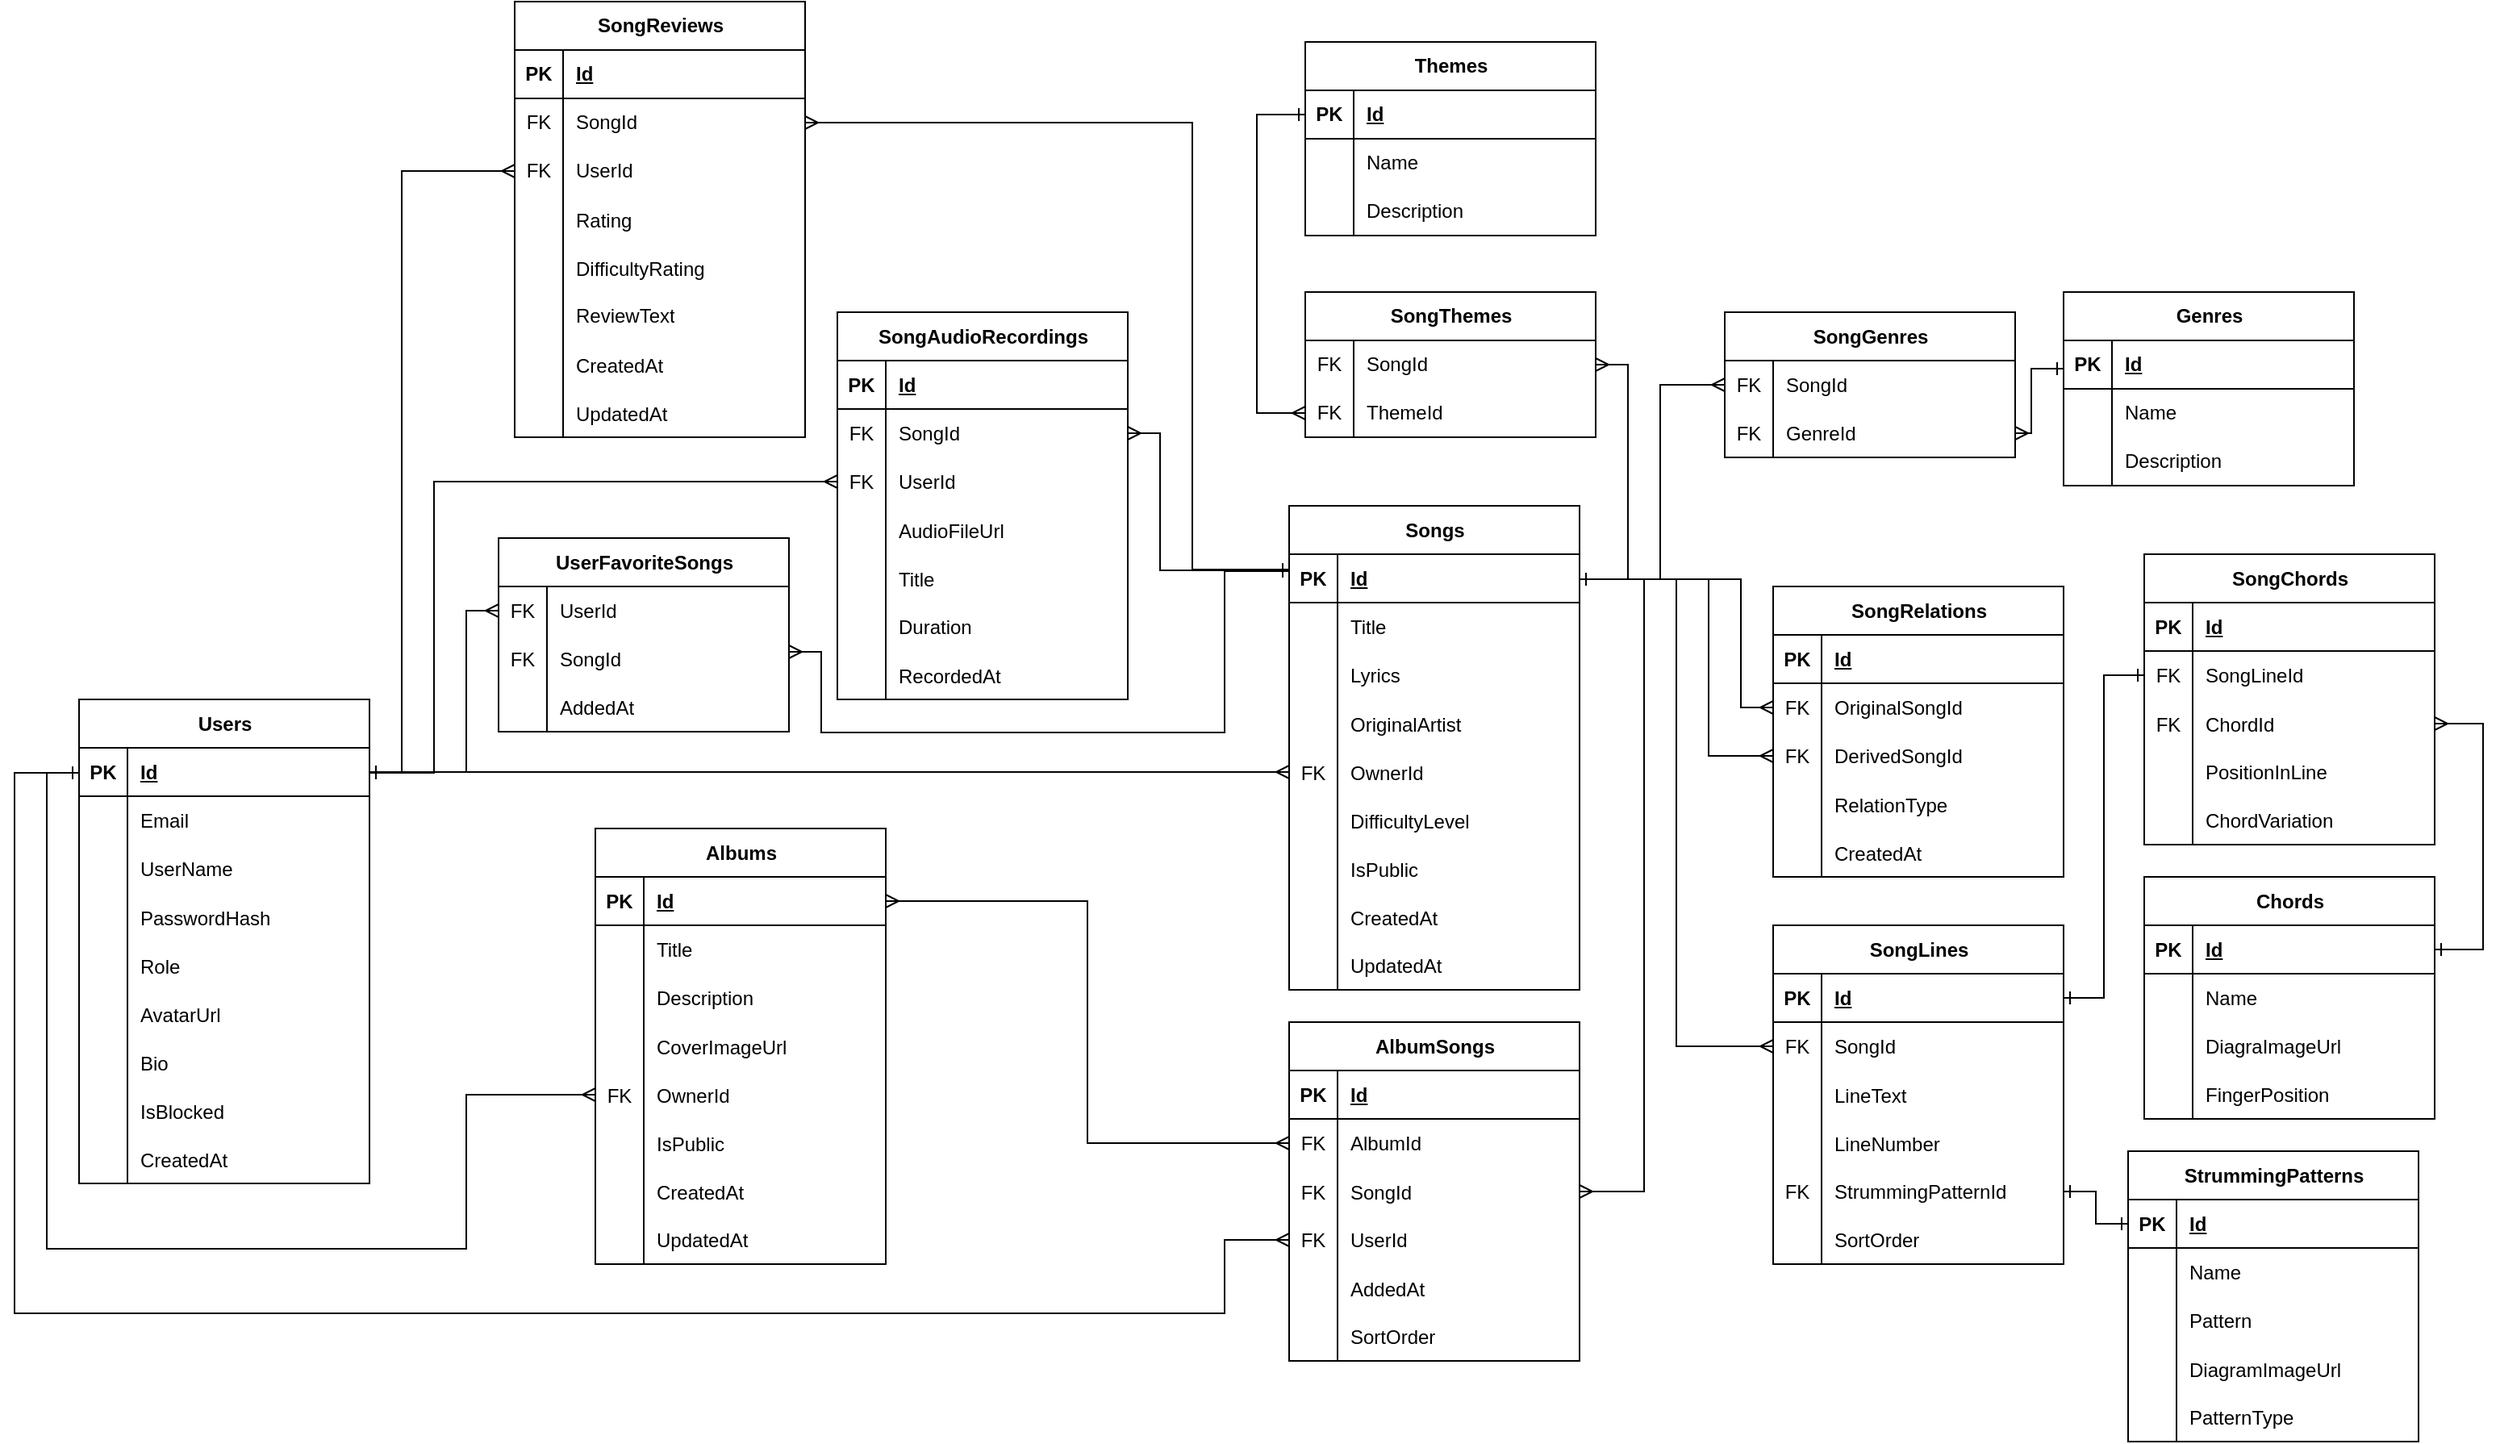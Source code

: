 <mxfile version="28.2.5">
  <diagram name="Page-1" id="EF-aZeAUcErmhryVw7xG">
    <mxGraphModel dx="2220" dy="113" grid="1" gridSize="10" guides="1" tooltips="1" connect="1" arrows="1" fold="1" page="1" pageScale="1" pageWidth="850" pageHeight="1100" math="0" shadow="0">
      <root>
        <mxCell id="0" />
        <mxCell id="1" parent="0" />
        <mxCell id="Ay8t35bC0YsWfxqs_gFj-14" value="Users" style="shape=table;startSize=30;container=1;collapsible=1;childLayout=tableLayout;fixedRows=1;rowLines=0;fontStyle=1;align=center;resizeLast=1;html=1;" parent="1" vertex="1">
          <mxGeometry x="90" y="1622.5" width="180" height="300" as="geometry" />
        </mxCell>
        <mxCell id="Ay8t35bC0YsWfxqs_gFj-15" value="" style="shape=tableRow;horizontal=0;startSize=0;swimlaneHead=0;swimlaneBody=0;fillColor=none;collapsible=0;dropTarget=0;points=[[0,0.5],[1,0.5]];portConstraint=eastwest;top=0;left=0;right=0;bottom=1;" parent="Ay8t35bC0YsWfxqs_gFj-14" vertex="1">
          <mxGeometry y="30" width="180" height="30" as="geometry" />
        </mxCell>
        <mxCell id="Ay8t35bC0YsWfxqs_gFj-16" value="PK" style="shape=partialRectangle;connectable=0;fillColor=none;top=0;left=0;bottom=0;right=0;fontStyle=1;overflow=hidden;whiteSpace=wrap;html=1;" parent="Ay8t35bC0YsWfxqs_gFj-15" vertex="1">
          <mxGeometry width="30" height="30" as="geometry">
            <mxRectangle width="30" height="30" as="alternateBounds" />
          </mxGeometry>
        </mxCell>
        <mxCell id="Ay8t35bC0YsWfxqs_gFj-17" value="Id" style="shape=partialRectangle;connectable=0;fillColor=none;top=0;left=0;bottom=0;right=0;align=left;spacingLeft=6;fontStyle=5;overflow=hidden;whiteSpace=wrap;html=1;" parent="Ay8t35bC0YsWfxqs_gFj-15" vertex="1">
          <mxGeometry x="30" width="150" height="30" as="geometry">
            <mxRectangle width="150" height="30" as="alternateBounds" />
          </mxGeometry>
        </mxCell>
        <mxCell id="Ay8t35bC0YsWfxqs_gFj-18" value="" style="shape=tableRow;horizontal=0;startSize=0;swimlaneHead=0;swimlaneBody=0;fillColor=none;collapsible=0;dropTarget=0;points=[[0,0.5],[1,0.5]];portConstraint=eastwest;top=0;left=0;right=0;bottom=0;" parent="Ay8t35bC0YsWfxqs_gFj-14" vertex="1">
          <mxGeometry y="60" width="180" height="30" as="geometry" />
        </mxCell>
        <mxCell id="Ay8t35bC0YsWfxqs_gFj-19" value="" style="shape=partialRectangle;connectable=0;fillColor=none;top=0;left=0;bottom=0;right=0;editable=1;overflow=hidden;whiteSpace=wrap;html=1;" parent="Ay8t35bC0YsWfxqs_gFj-18" vertex="1">
          <mxGeometry width="30" height="30" as="geometry">
            <mxRectangle width="30" height="30" as="alternateBounds" />
          </mxGeometry>
        </mxCell>
        <mxCell id="Ay8t35bC0YsWfxqs_gFj-20" value="Email" style="shape=partialRectangle;connectable=0;fillColor=none;top=0;left=0;bottom=0;right=0;align=left;spacingLeft=6;overflow=hidden;whiteSpace=wrap;html=1;" parent="Ay8t35bC0YsWfxqs_gFj-18" vertex="1">
          <mxGeometry x="30" width="150" height="30" as="geometry">
            <mxRectangle width="150" height="30" as="alternateBounds" />
          </mxGeometry>
        </mxCell>
        <mxCell id="Ay8t35bC0YsWfxqs_gFj-21" value="" style="shape=tableRow;horizontal=0;startSize=0;swimlaneHead=0;swimlaneBody=0;fillColor=none;collapsible=0;dropTarget=0;points=[[0,0.5],[1,0.5]];portConstraint=eastwest;top=0;left=0;right=0;bottom=0;" parent="Ay8t35bC0YsWfxqs_gFj-14" vertex="1">
          <mxGeometry y="90" width="180" height="30" as="geometry" />
        </mxCell>
        <mxCell id="Ay8t35bC0YsWfxqs_gFj-22" value="" style="shape=partialRectangle;connectable=0;fillColor=none;top=0;left=0;bottom=0;right=0;editable=1;overflow=hidden;whiteSpace=wrap;html=1;" parent="Ay8t35bC0YsWfxqs_gFj-21" vertex="1">
          <mxGeometry width="30" height="30" as="geometry">
            <mxRectangle width="30" height="30" as="alternateBounds" />
          </mxGeometry>
        </mxCell>
        <mxCell id="Ay8t35bC0YsWfxqs_gFj-23" value="UserName" style="shape=partialRectangle;connectable=0;fillColor=none;top=0;left=0;bottom=0;right=0;align=left;spacingLeft=6;overflow=hidden;whiteSpace=wrap;html=1;" parent="Ay8t35bC0YsWfxqs_gFj-21" vertex="1">
          <mxGeometry x="30" width="150" height="30" as="geometry">
            <mxRectangle width="150" height="30" as="alternateBounds" />
          </mxGeometry>
        </mxCell>
        <mxCell id="Ay8t35bC0YsWfxqs_gFj-37" value="" style="shape=tableRow;horizontal=0;startSize=0;swimlaneHead=0;swimlaneBody=0;fillColor=none;collapsible=0;dropTarget=0;points=[[0,0.5],[1,0.5]];portConstraint=eastwest;top=0;left=0;right=0;bottom=0;" parent="Ay8t35bC0YsWfxqs_gFj-14" vertex="1">
          <mxGeometry y="120" width="180" height="30" as="geometry" />
        </mxCell>
        <mxCell id="Ay8t35bC0YsWfxqs_gFj-38" value="" style="shape=partialRectangle;connectable=0;fillColor=none;top=0;left=0;bottom=0;right=0;editable=1;overflow=hidden;" parent="Ay8t35bC0YsWfxqs_gFj-37" vertex="1">
          <mxGeometry width="30" height="30" as="geometry">
            <mxRectangle width="30" height="30" as="alternateBounds" />
          </mxGeometry>
        </mxCell>
        <mxCell id="Ay8t35bC0YsWfxqs_gFj-39" value="PasswordHash" style="shape=partialRectangle;connectable=0;fillColor=none;top=0;left=0;bottom=0;right=0;align=left;spacingLeft=6;overflow=hidden;" parent="Ay8t35bC0YsWfxqs_gFj-37" vertex="1">
          <mxGeometry x="30" width="150" height="30" as="geometry">
            <mxRectangle width="150" height="30" as="alternateBounds" />
          </mxGeometry>
        </mxCell>
        <mxCell id="Ay8t35bC0YsWfxqs_gFj-40" value="" style="shape=tableRow;horizontal=0;startSize=0;swimlaneHead=0;swimlaneBody=0;fillColor=none;collapsible=0;dropTarget=0;points=[[0,0.5],[1,0.5]];portConstraint=eastwest;top=0;left=0;right=0;bottom=0;" parent="Ay8t35bC0YsWfxqs_gFj-14" vertex="1">
          <mxGeometry y="150" width="180" height="30" as="geometry" />
        </mxCell>
        <mxCell id="Ay8t35bC0YsWfxqs_gFj-41" value="" style="shape=partialRectangle;connectable=0;fillColor=none;top=0;left=0;bottom=0;right=0;editable=1;overflow=hidden;" parent="Ay8t35bC0YsWfxqs_gFj-40" vertex="1">
          <mxGeometry width="30" height="30" as="geometry">
            <mxRectangle width="30" height="30" as="alternateBounds" />
          </mxGeometry>
        </mxCell>
        <mxCell id="Ay8t35bC0YsWfxqs_gFj-42" value="Role" style="shape=partialRectangle;connectable=0;fillColor=none;top=0;left=0;bottom=0;right=0;align=left;spacingLeft=6;overflow=hidden;" parent="Ay8t35bC0YsWfxqs_gFj-40" vertex="1">
          <mxGeometry x="30" width="150" height="30" as="geometry">
            <mxRectangle width="150" height="30" as="alternateBounds" />
          </mxGeometry>
        </mxCell>
        <mxCell id="Ay8t35bC0YsWfxqs_gFj-34" value="" style="shape=tableRow;horizontal=0;startSize=0;swimlaneHead=0;swimlaneBody=0;fillColor=none;collapsible=0;dropTarget=0;points=[[0,0.5],[1,0.5]];portConstraint=eastwest;top=0;left=0;right=0;bottom=0;" parent="Ay8t35bC0YsWfxqs_gFj-14" vertex="1">
          <mxGeometry y="180" width="180" height="30" as="geometry" />
        </mxCell>
        <mxCell id="Ay8t35bC0YsWfxqs_gFj-35" value="" style="shape=partialRectangle;connectable=0;fillColor=none;top=0;left=0;bottom=0;right=0;editable=1;overflow=hidden;" parent="Ay8t35bC0YsWfxqs_gFj-34" vertex="1">
          <mxGeometry width="30" height="30" as="geometry">
            <mxRectangle width="30" height="30" as="alternateBounds" />
          </mxGeometry>
        </mxCell>
        <mxCell id="Ay8t35bC0YsWfxqs_gFj-36" value="AvatarUrl" style="shape=partialRectangle;connectable=0;fillColor=none;top=0;left=0;bottom=0;right=0;align=left;spacingLeft=6;overflow=hidden;" parent="Ay8t35bC0YsWfxqs_gFj-34" vertex="1">
          <mxGeometry x="30" width="150" height="30" as="geometry">
            <mxRectangle width="150" height="30" as="alternateBounds" />
          </mxGeometry>
        </mxCell>
        <mxCell id="Ay8t35bC0YsWfxqs_gFj-27" value="" style="shape=tableRow;horizontal=0;startSize=0;swimlaneHead=0;swimlaneBody=0;fillColor=none;collapsible=0;dropTarget=0;points=[[0,0.5],[1,0.5]];portConstraint=eastwest;top=0;left=0;right=0;bottom=0;" parent="Ay8t35bC0YsWfxqs_gFj-14" vertex="1">
          <mxGeometry y="210" width="180" height="30" as="geometry" />
        </mxCell>
        <mxCell id="Ay8t35bC0YsWfxqs_gFj-28" value="" style="shape=partialRectangle;connectable=0;fillColor=none;top=0;left=0;bottom=0;right=0;editable=1;overflow=hidden;" parent="Ay8t35bC0YsWfxqs_gFj-27" vertex="1">
          <mxGeometry width="30" height="30" as="geometry">
            <mxRectangle width="30" height="30" as="alternateBounds" />
          </mxGeometry>
        </mxCell>
        <mxCell id="Ay8t35bC0YsWfxqs_gFj-29" value="Bio" style="shape=partialRectangle;connectable=0;fillColor=none;top=0;left=0;bottom=0;right=0;align=left;spacingLeft=6;overflow=hidden;" parent="Ay8t35bC0YsWfxqs_gFj-27" vertex="1">
          <mxGeometry x="30" width="150" height="30" as="geometry">
            <mxRectangle width="150" height="30" as="alternateBounds" />
          </mxGeometry>
        </mxCell>
        <mxCell id="Ay8t35bC0YsWfxqs_gFj-31" value="" style="shape=tableRow;horizontal=0;startSize=0;swimlaneHead=0;swimlaneBody=0;fillColor=none;collapsible=0;dropTarget=0;points=[[0,0.5],[1,0.5]];portConstraint=eastwest;top=0;left=0;right=0;bottom=0;" parent="Ay8t35bC0YsWfxqs_gFj-14" vertex="1">
          <mxGeometry y="240" width="180" height="30" as="geometry" />
        </mxCell>
        <mxCell id="Ay8t35bC0YsWfxqs_gFj-32" value="" style="shape=partialRectangle;connectable=0;fillColor=none;top=0;left=0;bottom=0;right=0;editable=1;overflow=hidden;" parent="Ay8t35bC0YsWfxqs_gFj-31" vertex="1">
          <mxGeometry width="30" height="30" as="geometry">
            <mxRectangle width="30" height="30" as="alternateBounds" />
          </mxGeometry>
        </mxCell>
        <mxCell id="Ay8t35bC0YsWfxqs_gFj-33" value="IsBlocked" style="shape=partialRectangle;connectable=0;fillColor=none;top=0;left=0;bottom=0;right=0;align=left;spacingLeft=6;overflow=hidden;" parent="Ay8t35bC0YsWfxqs_gFj-31" vertex="1">
          <mxGeometry x="30" width="150" height="30" as="geometry">
            <mxRectangle width="150" height="30" as="alternateBounds" />
          </mxGeometry>
        </mxCell>
        <mxCell id="Ay8t35bC0YsWfxqs_gFj-43" value="" style="shape=tableRow;horizontal=0;startSize=0;swimlaneHead=0;swimlaneBody=0;fillColor=none;collapsible=0;dropTarget=0;points=[[0,0.5],[1,0.5]];portConstraint=eastwest;top=0;left=0;right=0;bottom=0;" parent="Ay8t35bC0YsWfxqs_gFj-14" vertex="1">
          <mxGeometry y="270" width="180" height="30" as="geometry" />
        </mxCell>
        <mxCell id="Ay8t35bC0YsWfxqs_gFj-44" value="" style="shape=partialRectangle;connectable=0;fillColor=none;top=0;left=0;bottom=0;right=0;editable=1;overflow=hidden;" parent="Ay8t35bC0YsWfxqs_gFj-43" vertex="1">
          <mxGeometry width="30" height="30" as="geometry">
            <mxRectangle width="30" height="30" as="alternateBounds" />
          </mxGeometry>
        </mxCell>
        <mxCell id="Ay8t35bC0YsWfxqs_gFj-45" value="CreatedAt" style="shape=partialRectangle;connectable=0;fillColor=none;top=0;left=0;bottom=0;right=0;align=left;spacingLeft=6;overflow=hidden;" parent="Ay8t35bC0YsWfxqs_gFj-43" vertex="1">
          <mxGeometry x="30" width="150" height="30" as="geometry">
            <mxRectangle width="150" height="30" as="alternateBounds" />
          </mxGeometry>
        </mxCell>
        <mxCell id="Ay8t35bC0YsWfxqs_gFj-46" value="Genres" style="shape=table;startSize=30;container=1;collapsible=1;childLayout=tableLayout;fixedRows=1;rowLines=0;fontStyle=1;align=center;resizeLast=1;html=1;" parent="1" vertex="1">
          <mxGeometry x="1320" y="1370" width="180" height="120" as="geometry" />
        </mxCell>
        <mxCell id="Ay8t35bC0YsWfxqs_gFj-47" value="" style="shape=tableRow;horizontal=0;startSize=0;swimlaneHead=0;swimlaneBody=0;fillColor=none;collapsible=0;dropTarget=0;points=[[0,0.5],[1,0.5]];portConstraint=eastwest;top=0;left=0;right=0;bottom=1;" parent="Ay8t35bC0YsWfxqs_gFj-46" vertex="1">
          <mxGeometry y="30" width="180" height="30" as="geometry" />
        </mxCell>
        <mxCell id="Ay8t35bC0YsWfxqs_gFj-48" value="PK" style="shape=partialRectangle;connectable=0;fillColor=none;top=0;left=0;bottom=0;right=0;fontStyle=1;overflow=hidden;whiteSpace=wrap;html=1;" parent="Ay8t35bC0YsWfxqs_gFj-47" vertex="1">
          <mxGeometry width="30" height="30" as="geometry">
            <mxRectangle width="30" height="30" as="alternateBounds" />
          </mxGeometry>
        </mxCell>
        <mxCell id="Ay8t35bC0YsWfxqs_gFj-49" value="Id" style="shape=partialRectangle;connectable=0;fillColor=none;top=0;left=0;bottom=0;right=0;align=left;spacingLeft=6;fontStyle=5;overflow=hidden;whiteSpace=wrap;html=1;" parent="Ay8t35bC0YsWfxqs_gFj-47" vertex="1">
          <mxGeometry x="30" width="150" height="30" as="geometry">
            <mxRectangle width="150" height="30" as="alternateBounds" />
          </mxGeometry>
        </mxCell>
        <mxCell id="Ay8t35bC0YsWfxqs_gFj-50" value="" style="shape=tableRow;horizontal=0;startSize=0;swimlaneHead=0;swimlaneBody=0;fillColor=none;collapsible=0;dropTarget=0;points=[[0,0.5],[1,0.5]];portConstraint=eastwest;top=0;left=0;right=0;bottom=0;" parent="Ay8t35bC0YsWfxqs_gFj-46" vertex="1">
          <mxGeometry y="60" width="180" height="30" as="geometry" />
        </mxCell>
        <mxCell id="Ay8t35bC0YsWfxqs_gFj-51" value="" style="shape=partialRectangle;connectable=0;fillColor=none;top=0;left=0;bottom=0;right=0;editable=1;overflow=hidden;whiteSpace=wrap;html=1;" parent="Ay8t35bC0YsWfxqs_gFj-50" vertex="1">
          <mxGeometry width="30" height="30" as="geometry">
            <mxRectangle width="30" height="30" as="alternateBounds" />
          </mxGeometry>
        </mxCell>
        <mxCell id="Ay8t35bC0YsWfxqs_gFj-52" value="Name" style="shape=partialRectangle;connectable=0;fillColor=none;top=0;left=0;bottom=0;right=0;align=left;spacingLeft=6;overflow=hidden;whiteSpace=wrap;html=1;" parent="Ay8t35bC0YsWfxqs_gFj-50" vertex="1">
          <mxGeometry x="30" width="150" height="30" as="geometry">
            <mxRectangle width="150" height="30" as="alternateBounds" />
          </mxGeometry>
        </mxCell>
        <mxCell id="Ay8t35bC0YsWfxqs_gFj-53" value="" style="shape=tableRow;horizontal=0;startSize=0;swimlaneHead=0;swimlaneBody=0;fillColor=none;collapsible=0;dropTarget=0;points=[[0,0.5],[1,0.5]];portConstraint=eastwest;top=0;left=0;right=0;bottom=0;" parent="Ay8t35bC0YsWfxqs_gFj-46" vertex="1">
          <mxGeometry y="90" width="180" height="30" as="geometry" />
        </mxCell>
        <mxCell id="Ay8t35bC0YsWfxqs_gFj-54" value="" style="shape=partialRectangle;connectable=0;fillColor=none;top=0;left=0;bottom=0;right=0;editable=1;overflow=hidden;whiteSpace=wrap;html=1;" parent="Ay8t35bC0YsWfxqs_gFj-53" vertex="1">
          <mxGeometry width="30" height="30" as="geometry">
            <mxRectangle width="30" height="30" as="alternateBounds" />
          </mxGeometry>
        </mxCell>
        <mxCell id="Ay8t35bC0YsWfxqs_gFj-55" value="Description" style="shape=partialRectangle;connectable=0;fillColor=none;top=0;left=0;bottom=0;right=0;align=left;spacingLeft=6;overflow=hidden;whiteSpace=wrap;html=1;" parent="Ay8t35bC0YsWfxqs_gFj-53" vertex="1">
          <mxGeometry x="30" width="150" height="30" as="geometry">
            <mxRectangle width="150" height="30" as="alternateBounds" />
          </mxGeometry>
        </mxCell>
        <mxCell id="Ay8t35bC0YsWfxqs_gFj-72" value="Themes" style="shape=table;startSize=30;container=1;collapsible=1;childLayout=tableLayout;fixedRows=1;rowLines=0;fontStyle=1;align=center;resizeLast=1;html=1;" parent="1" vertex="1">
          <mxGeometry x="850" y="1215" width="180" height="120" as="geometry" />
        </mxCell>
        <mxCell id="Ay8t35bC0YsWfxqs_gFj-73" value="" style="shape=tableRow;horizontal=0;startSize=0;swimlaneHead=0;swimlaneBody=0;fillColor=none;collapsible=0;dropTarget=0;points=[[0,0.5],[1,0.5]];portConstraint=eastwest;top=0;left=0;right=0;bottom=1;" parent="Ay8t35bC0YsWfxqs_gFj-72" vertex="1">
          <mxGeometry y="30" width="180" height="30" as="geometry" />
        </mxCell>
        <mxCell id="Ay8t35bC0YsWfxqs_gFj-74" value="PK" style="shape=partialRectangle;connectable=0;fillColor=none;top=0;left=0;bottom=0;right=0;fontStyle=1;overflow=hidden;whiteSpace=wrap;html=1;" parent="Ay8t35bC0YsWfxqs_gFj-73" vertex="1">
          <mxGeometry width="30" height="30" as="geometry">
            <mxRectangle width="30" height="30" as="alternateBounds" />
          </mxGeometry>
        </mxCell>
        <mxCell id="Ay8t35bC0YsWfxqs_gFj-75" value="Id" style="shape=partialRectangle;connectable=0;fillColor=none;top=0;left=0;bottom=0;right=0;align=left;spacingLeft=6;fontStyle=5;overflow=hidden;whiteSpace=wrap;html=1;" parent="Ay8t35bC0YsWfxqs_gFj-73" vertex="1">
          <mxGeometry x="30" width="150" height="30" as="geometry">
            <mxRectangle width="150" height="30" as="alternateBounds" />
          </mxGeometry>
        </mxCell>
        <mxCell id="Ay8t35bC0YsWfxqs_gFj-76" value="" style="shape=tableRow;horizontal=0;startSize=0;swimlaneHead=0;swimlaneBody=0;fillColor=none;collapsible=0;dropTarget=0;points=[[0,0.5],[1,0.5]];portConstraint=eastwest;top=0;left=0;right=0;bottom=0;" parent="Ay8t35bC0YsWfxqs_gFj-72" vertex="1">
          <mxGeometry y="60" width="180" height="30" as="geometry" />
        </mxCell>
        <mxCell id="Ay8t35bC0YsWfxqs_gFj-77" value="" style="shape=partialRectangle;connectable=0;fillColor=none;top=0;left=0;bottom=0;right=0;editable=1;overflow=hidden;whiteSpace=wrap;html=1;" parent="Ay8t35bC0YsWfxqs_gFj-76" vertex="1">
          <mxGeometry width="30" height="30" as="geometry">
            <mxRectangle width="30" height="30" as="alternateBounds" />
          </mxGeometry>
        </mxCell>
        <mxCell id="Ay8t35bC0YsWfxqs_gFj-78" value="Name" style="shape=partialRectangle;connectable=0;fillColor=none;top=0;left=0;bottom=0;right=0;align=left;spacingLeft=6;overflow=hidden;whiteSpace=wrap;html=1;" parent="Ay8t35bC0YsWfxqs_gFj-76" vertex="1">
          <mxGeometry x="30" width="150" height="30" as="geometry">
            <mxRectangle width="150" height="30" as="alternateBounds" />
          </mxGeometry>
        </mxCell>
        <mxCell id="Ay8t35bC0YsWfxqs_gFj-79" value="" style="shape=tableRow;horizontal=0;startSize=0;swimlaneHead=0;swimlaneBody=0;fillColor=none;collapsible=0;dropTarget=0;points=[[0,0.5],[1,0.5]];portConstraint=eastwest;top=0;left=0;right=0;bottom=0;" parent="Ay8t35bC0YsWfxqs_gFj-72" vertex="1">
          <mxGeometry y="90" width="180" height="30" as="geometry" />
        </mxCell>
        <mxCell id="Ay8t35bC0YsWfxqs_gFj-80" value="" style="shape=partialRectangle;connectable=0;fillColor=none;top=0;left=0;bottom=0;right=0;editable=1;overflow=hidden;whiteSpace=wrap;html=1;" parent="Ay8t35bC0YsWfxqs_gFj-79" vertex="1">
          <mxGeometry width="30" height="30" as="geometry">
            <mxRectangle width="30" height="30" as="alternateBounds" />
          </mxGeometry>
        </mxCell>
        <mxCell id="Ay8t35bC0YsWfxqs_gFj-81" value="Description" style="shape=partialRectangle;connectable=0;fillColor=none;top=0;left=0;bottom=0;right=0;align=left;spacingLeft=6;overflow=hidden;whiteSpace=wrap;html=1;" parent="Ay8t35bC0YsWfxqs_gFj-79" vertex="1">
          <mxGeometry x="30" width="150" height="30" as="geometry">
            <mxRectangle width="150" height="30" as="alternateBounds" />
          </mxGeometry>
        </mxCell>
        <mxCell id="MdqP2CGOty7u6M6CVPw--1" value="Chords" style="shape=table;startSize=30;container=1;collapsible=1;childLayout=tableLayout;fixedRows=1;rowLines=0;fontStyle=1;align=center;resizeLast=1;html=1;" parent="1" vertex="1">
          <mxGeometry x="1370" y="1732.5" width="180" height="150" as="geometry" />
        </mxCell>
        <mxCell id="MdqP2CGOty7u6M6CVPw--2" value="" style="shape=tableRow;horizontal=0;startSize=0;swimlaneHead=0;swimlaneBody=0;fillColor=none;collapsible=0;dropTarget=0;points=[[0,0.5],[1,0.5]];portConstraint=eastwest;top=0;left=0;right=0;bottom=1;" parent="MdqP2CGOty7u6M6CVPw--1" vertex="1">
          <mxGeometry y="30" width="180" height="30" as="geometry" />
        </mxCell>
        <mxCell id="MdqP2CGOty7u6M6CVPw--3" value="PK" style="shape=partialRectangle;connectable=0;fillColor=none;top=0;left=0;bottom=0;right=0;fontStyle=1;overflow=hidden;whiteSpace=wrap;html=1;" parent="MdqP2CGOty7u6M6CVPw--2" vertex="1">
          <mxGeometry width="30" height="30" as="geometry">
            <mxRectangle width="30" height="30" as="alternateBounds" />
          </mxGeometry>
        </mxCell>
        <mxCell id="MdqP2CGOty7u6M6CVPw--4" value="Id" style="shape=partialRectangle;connectable=0;fillColor=none;top=0;left=0;bottom=0;right=0;align=left;spacingLeft=6;fontStyle=5;overflow=hidden;whiteSpace=wrap;html=1;" parent="MdqP2CGOty7u6M6CVPw--2" vertex="1">
          <mxGeometry x="30" width="150" height="30" as="geometry">
            <mxRectangle width="150" height="30" as="alternateBounds" />
          </mxGeometry>
        </mxCell>
        <mxCell id="MdqP2CGOty7u6M6CVPw--5" value="" style="shape=tableRow;horizontal=0;startSize=0;swimlaneHead=0;swimlaneBody=0;fillColor=none;collapsible=0;dropTarget=0;points=[[0,0.5],[1,0.5]];portConstraint=eastwest;top=0;left=0;right=0;bottom=0;" parent="MdqP2CGOty7u6M6CVPw--1" vertex="1">
          <mxGeometry y="60" width="180" height="30" as="geometry" />
        </mxCell>
        <mxCell id="MdqP2CGOty7u6M6CVPw--6" value="" style="shape=partialRectangle;connectable=0;fillColor=none;top=0;left=0;bottom=0;right=0;editable=1;overflow=hidden;whiteSpace=wrap;html=1;" parent="MdqP2CGOty7u6M6CVPw--5" vertex="1">
          <mxGeometry width="30" height="30" as="geometry">
            <mxRectangle width="30" height="30" as="alternateBounds" />
          </mxGeometry>
        </mxCell>
        <mxCell id="MdqP2CGOty7u6M6CVPw--7" value="Name" style="shape=partialRectangle;connectable=0;fillColor=none;top=0;left=0;bottom=0;right=0;align=left;spacingLeft=6;overflow=hidden;whiteSpace=wrap;html=1;" parent="MdqP2CGOty7u6M6CVPw--5" vertex="1">
          <mxGeometry x="30" width="150" height="30" as="geometry">
            <mxRectangle width="150" height="30" as="alternateBounds" />
          </mxGeometry>
        </mxCell>
        <mxCell id="MdqP2CGOty7u6M6CVPw--8" value="" style="shape=tableRow;horizontal=0;startSize=0;swimlaneHead=0;swimlaneBody=0;fillColor=none;collapsible=0;dropTarget=0;points=[[0,0.5],[1,0.5]];portConstraint=eastwest;top=0;left=0;right=0;bottom=0;" parent="MdqP2CGOty7u6M6CVPw--1" vertex="1">
          <mxGeometry y="90" width="180" height="30" as="geometry" />
        </mxCell>
        <mxCell id="MdqP2CGOty7u6M6CVPw--9" value="" style="shape=partialRectangle;connectable=0;fillColor=none;top=0;left=0;bottom=0;right=0;editable=1;overflow=hidden;whiteSpace=wrap;html=1;" parent="MdqP2CGOty7u6M6CVPw--8" vertex="1">
          <mxGeometry width="30" height="30" as="geometry">
            <mxRectangle width="30" height="30" as="alternateBounds" />
          </mxGeometry>
        </mxCell>
        <mxCell id="MdqP2CGOty7u6M6CVPw--10" value="DiagraImageUrl" style="shape=partialRectangle;connectable=0;fillColor=none;top=0;left=0;bottom=0;right=0;align=left;spacingLeft=6;overflow=hidden;whiteSpace=wrap;html=1;" parent="MdqP2CGOty7u6M6CVPw--8" vertex="1">
          <mxGeometry x="30" width="150" height="30" as="geometry">
            <mxRectangle width="150" height="30" as="alternateBounds" />
          </mxGeometry>
        </mxCell>
        <mxCell id="MdqP2CGOty7u6M6CVPw--11" value="" style="shape=tableRow;horizontal=0;startSize=0;swimlaneHead=0;swimlaneBody=0;fillColor=none;collapsible=0;dropTarget=0;points=[[0,0.5],[1,0.5]];portConstraint=eastwest;top=0;left=0;right=0;bottom=0;" parent="MdqP2CGOty7u6M6CVPw--1" vertex="1">
          <mxGeometry y="120" width="180" height="30" as="geometry" />
        </mxCell>
        <mxCell id="MdqP2CGOty7u6M6CVPw--12" value="" style="shape=partialRectangle;connectable=0;fillColor=none;top=0;left=0;bottom=0;right=0;editable=1;overflow=hidden;whiteSpace=wrap;html=1;" parent="MdqP2CGOty7u6M6CVPw--11" vertex="1">
          <mxGeometry width="30" height="30" as="geometry">
            <mxRectangle width="30" height="30" as="alternateBounds" />
          </mxGeometry>
        </mxCell>
        <mxCell id="MdqP2CGOty7u6M6CVPw--13" value="FingerPosition" style="shape=partialRectangle;connectable=0;fillColor=none;top=0;left=0;bottom=0;right=0;align=left;spacingLeft=6;overflow=hidden;whiteSpace=wrap;html=1;" parent="MdqP2CGOty7u6M6CVPw--11" vertex="1">
          <mxGeometry x="30" width="150" height="30" as="geometry">
            <mxRectangle width="150" height="30" as="alternateBounds" />
          </mxGeometry>
        </mxCell>
        <mxCell id="MdqP2CGOty7u6M6CVPw--17" value="StrummingPatterns" style="shape=table;startSize=30;container=1;collapsible=1;childLayout=tableLayout;fixedRows=1;rowLines=0;fontStyle=1;align=center;resizeLast=1;html=1;" parent="1" vertex="1">
          <mxGeometry x="1360" y="1902.5" width="180" height="180" as="geometry" />
        </mxCell>
        <mxCell id="MdqP2CGOty7u6M6CVPw--18" value="" style="shape=tableRow;horizontal=0;startSize=0;swimlaneHead=0;swimlaneBody=0;fillColor=none;collapsible=0;dropTarget=0;points=[[0,0.5],[1,0.5]];portConstraint=eastwest;top=0;left=0;right=0;bottom=1;" parent="MdqP2CGOty7u6M6CVPw--17" vertex="1">
          <mxGeometry y="30" width="180" height="30" as="geometry" />
        </mxCell>
        <mxCell id="MdqP2CGOty7u6M6CVPw--19" value="PK" style="shape=partialRectangle;connectable=0;fillColor=none;top=0;left=0;bottom=0;right=0;fontStyle=1;overflow=hidden;whiteSpace=wrap;html=1;" parent="MdqP2CGOty7u6M6CVPw--18" vertex="1">
          <mxGeometry width="30" height="30" as="geometry">
            <mxRectangle width="30" height="30" as="alternateBounds" />
          </mxGeometry>
        </mxCell>
        <mxCell id="MdqP2CGOty7u6M6CVPw--20" value="Id" style="shape=partialRectangle;connectable=0;fillColor=none;top=0;left=0;bottom=0;right=0;align=left;spacingLeft=6;fontStyle=5;overflow=hidden;whiteSpace=wrap;html=1;" parent="MdqP2CGOty7u6M6CVPw--18" vertex="1">
          <mxGeometry x="30" width="150" height="30" as="geometry">
            <mxRectangle width="150" height="30" as="alternateBounds" />
          </mxGeometry>
        </mxCell>
        <mxCell id="MdqP2CGOty7u6M6CVPw--21" value="" style="shape=tableRow;horizontal=0;startSize=0;swimlaneHead=0;swimlaneBody=0;fillColor=none;collapsible=0;dropTarget=0;points=[[0,0.5],[1,0.5]];portConstraint=eastwest;top=0;left=0;right=0;bottom=0;" parent="MdqP2CGOty7u6M6CVPw--17" vertex="1">
          <mxGeometry y="60" width="180" height="30" as="geometry" />
        </mxCell>
        <mxCell id="MdqP2CGOty7u6M6CVPw--22" value="" style="shape=partialRectangle;connectable=0;fillColor=none;top=0;left=0;bottom=0;right=0;editable=1;overflow=hidden;whiteSpace=wrap;html=1;" parent="MdqP2CGOty7u6M6CVPw--21" vertex="1">
          <mxGeometry width="30" height="30" as="geometry">
            <mxRectangle width="30" height="30" as="alternateBounds" />
          </mxGeometry>
        </mxCell>
        <mxCell id="MdqP2CGOty7u6M6CVPw--23" value="Name" style="shape=partialRectangle;connectable=0;fillColor=none;top=0;left=0;bottom=0;right=0;align=left;spacingLeft=6;overflow=hidden;whiteSpace=wrap;html=1;" parent="MdqP2CGOty7u6M6CVPw--21" vertex="1">
          <mxGeometry x="30" width="150" height="30" as="geometry">
            <mxRectangle width="150" height="30" as="alternateBounds" />
          </mxGeometry>
        </mxCell>
        <mxCell id="MdqP2CGOty7u6M6CVPw--24" value="" style="shape=tableRow;horizontal=0;startSize=0;swimlaneHead=0;swimlaneBody=0;fillColor=none;collapsible=0;dropTarget=0;points=[[0,0.5],[1,0.5]];portConstraint=eastwest;top=0;left=0;right=0;bottom=0;" parent="MdqP2CGOty7u6M6CVPw--17" vertex="1">
          <mxGeometry y="90" width="180" height="30" as="geometry" />
        </mxCell>
        <mxCell id="MdqP2CGOty7u6M6CVPw--25" value="" style="shape=partialRectangle;connectable=0;fillColor=none;top=0;left=0;bottom=0;right=0;editable=1;overflow=hidden;whiteSpace=wrap;html=1;" parent="MdqP2CGOty7u6M6CVPw--24" vertex="1">
          <mxGeometry width="30" height="30" as="geometry">
            <mxRectangle width="30" height="30" as="alternateBounds" />
          </mxGeometry>
        </mxCell>
        <mxCell id="MdqP2CGOty7u6M6CVPw--26" value="Pattern" style="shape=partialRectangle;connectable=0;fillColor=none;top=0;left=0;bottom=0;right=0;align=left;spacingLeft=6;overflow=hidden;whiteSpace=wrap;html=1;" parent="MdqP2CGOty7u6M6CVPw--24" vertex="1">
          <mxGeometry x="30" width="150" height="30" as="geometry">
            <mxRectangle width="150" height="30" as="alternateBounds" />
          </mxGeometry>
        </mxCell>
        <mxCell id="zGKesEXMGMiRqVyoqgUn-1" value="" style="shape=tableRow;horizontal=0;startSize=0;swimlaneHead=0;swimlaneBody=0;fillColor=none;collapsible=0;dropTarget=0;points=[[0,0.5],[1,0.5]];portConstraint=eastwest;top=0;left=0;right=0;bottom=0;" parent="MdqP2CGOty7u6M6CVPw--17" vertex="1">
          <mxGeometry y="120" width="180" height="30" as="geometry" />
        </mxCell>
        <mxCell id="zGKesEXMGMiRqVyoqgUn-2" value="" style="shape=partialRectangle;connectable=0;fillColor=none;top=0;left=0;bottom=0;right=0;editable=1;overflow=hidden;" parent="zGKesEXMGMiRqVyoqgUn-1" vertex="1">
          <mxGeometry width="30" height="30" as="geometry">
            <mxRectangle width="30" height="30" as="alternateBounds" />
          </mxGeometry>
        </mxCell>
        <mxCell id="zGKesEXMGMiRqVyoqgUn-3" value="DiagramImageUrl" style="shape=partialRectangle;connectable=0;fillColor=none;top=0;left=0;bottom=0;right=0;align=left;spacingLeft=6;overflow=hidden;" parent="zGKesEXMGMiRqVyoqgUn-1" vertex="1">
          <mxGeometry x="30" width="150" height="30" as="geometry">
            <mxRectangle width="150" height="30" as="alternateBounds" />
          </mxGeometry>
        </mxCell>
        <mxCell id="MdqP2CGOty7u6M6CVPw--27" value="" style="shape=tableRow;horizontal=0;startSize=0;swimlaneHead=0;swimlaneBody=0;fillColor=none;collapsible=0;dropTarget=0;points=[[0,0.5],[1,0.5]];portConstraint=eastwest;top=0;left=0;right=0;bottom=0;" parent="MdqP2CGOty7u6M6CVPw--17" vertex="1">
          <mxGeometry y="150" width="180" height="30" as="geometry" />
        </mxCell>
        <mxCell id="MdqP2CGOty7u6M6CVPw--28" value="" style="shape=partialRectangle;connectable=0;fillColor=none;top=0;left=0;bottom=0;right=0;editable=1;overflow=hidden;whiteSpace=wrap;html=1;" parent="MdqP2CGOty7u6M6CVPw--27" vertex="1">
          <mxGeometry width="30" height="30" as="geometry">
            <mxRectangle width="30" height="30" as="alternateBounds" />
          </mxGeometry>
        </mxCell>
        <mxCell id="MdqP2CGOty7u6M6CVPw--29" value="PatternType" style="shape=partialRectangle;connectable=0;fillColor=none;top=0;left=0;bottom=0;right=0;align=left;spacingLeft=6;overflow=hidden;whiteSpace=wrap;html=1;" parent="MdqP2CGOty7u6M6CVPw--27" vertex="1">
          <mxGeometry x="30" width="150" height="30" as="geometry">
            <mxRectangle width="150" height="30" as="alternateBounds" />
          </mxGeometry>
        </mxCell>
        <mxCell id="zGKesEXMGMiRqVyoqgUn-7" value="Songs" style="shape=table;startSize=30;container=1;collapsible=1;childLayout=tableLayout;fixedRows=1;rowLines=0;fontStyle=1;align=center;resizeLast=1;html=1;" parent="1" vertex="1">
          <mxGeometry x="840" y="1502.5" width="180" height="300" as="geometry" />
        </mxCell>
        <mxCell id="zGKesEXMGMiRqVyoqgUn-8" value="" style="shape=tableRow;horizontal=0;startSize=0;swimlaneHead=0;swimlaneBody=0;fillColor=none;collapsible=0;dropTarget=0;points=[[0,0.5],[1,0.5]];portConstraint=eastwest;top=0;left=0;right=0;bottom=1;" parent="zGKesEXMGMiRqVyoqgUn-7" vertex="1">
          <mxGeometry y="30" width="180" height="30" as="geometry" />
        </mxCell>
        <mxCell id="zGKesEXMGMiRqVyoqgUn-9" value="PK" style="shape=partialRectangle;connectable=0;fillColor=none;top=0;left=0;bottom=0;right=0;fontStyle=1;overflow=hidden;whiteSpace=wrap;html=1;" parent="zGKesEXMGMiRqVyoqgUn-8" vertex="1">
          <mxGeometry width="30" height="30" as="geometry">
            <mxRectangle width="30" height="30" as="alternateBounds" />
          </mxGeometry>
        </mxCell>
        <mxCell id="zGKesEXMGMiRqVyoqgUn-10" value="Id" style="shape=partialRectangle;connectable=0;fillColor=none;top=0;left=0;bottom=0;right=0;align=left;spacingLeft=6;fontStyle=5;overflow=hidden;whiteSpace=wrap;html=1;" parent="zGKesEXMGMiRqVyoqgUn-8" vertex="1">
          <mxGeometry x="30" width="150" height="30" as="geometry">
            <mxRectangle width="150" height="30" as="alternateBounds" />
          </mxGeometry>
        </mxCell>
        <mxCell id="zGKesEXMGMiRqVyoqgUn-11" value="" style="shape=tableRow;horizontal=0;startSize=0;swimlaneHead=0;swimlaneBody=0;fillColor=none;collapsible=0;dropTarget=0;points=[[0,0.5],[1,0.5]];portConstraint=eastwest;top=0;left=0;right=0;bottom=0;" parent="zGKesEXMGMiRqVyoqgUn-7" vertex="1">
          <mxGeometry y="60" width="180" height="30" as="geometry" />
        </mxCell>
        <mxCell id="zGKesEXMGMiRqVyoqgUn-12" value="" style="shape=partialRectangle;connectable=0;fillColor=none;top=0;left=0;bottom=0;right=0;editable=1;overflow=hidden;whiteSpace=wrap;html=1;" parent="zGKesEXMGMiRqVyoqgUn-11" vertex="1">
          <mxGeometry width="30" height="30" as="geometry">
            <mxRectangle width="30" height="30" as="alternateBounds" />
          </mxGeometry>
        </mxCell>
        <mxCell id="zGKesEXMGMiRqVyoqgUn-13" value="Title" style="shape=partialRectangle;connectable=0;fillColor=none;top=0;left=0;bottom=0;right=0;align=left;spacingLeft=6;overflow=hidden;whiteSpace=wrap;html=1;" parent="zGKesEXMGMiRqVyoqgUn-11" vertex="1">
          <mxGeometry x="30" width="150" height="30" as="geometry">
            <mxRectangle width="150" height="30" as="alternateBounds" />
          </mxGeometry>
        </mxCell>
        <mxCell id="zGKesEXMGMiRqVyoqgUn-14" value="" style="shape=tableRow;horizontal=0;startSize=0;swimlaneHead=0;swimlaneBody=0;fillColor=none;collapsible=0;dropTarget=0;points=[[0,0.5],[1,0.5]];portConstraint=eastwest;top=0;left=0;right=0;bottom=0;" parent="zGKesEXMGMiRqVyoqgUn-7" vertex="1">
          <mxGeometry y="90" width="180" height="30" as="geometry" />
        </mxCell>
        <mxCell id="zGKesEXMGMiRqVyoqgUn-15" value="" style="shape=partialRectangle;connectable=0;fillColor=none;top=0;left=0;bottom=0;right=0;editable=1;overflow=hidden;whiteSpace=wrap;html=1;" parent="zGKesEXMGMiRqVyoqgUn-14" vertex="1">
          <mxGeometry width="30" height="30" as="geometry">
            <mxRectangle width="30" height="30" as="alternateBounds" />
          </mxGeometry>
        </mxCell>
        <mxCell id="zGKesEXMGMiRqVyoqgUn-16" value="Lyrics" style="shape=partialRectangle;connectable=0;fillColor=none;top=0;left=0;bottom=0;right=0;align=left;spacingLeft=6;overflow=hidden;whiteSpace=wrap;html=1;" parent="zGKesEXMGMiRqVyoqgUn-14" vertex="1">
          <mxGeometry x="30" width="150" height="30" as="geometry">
            <mxRectangle width="150" height="30" as="alternateBounds" />
          </mxGeometry>
        </mxCell>
        <mxCell id="zGKesEXMGMiRqVyoqgUn-23" value="" style="shape=tableRow;horizontal=0;startSize=0;swimlaneHead=0;swimlaneBody=0;fillColor=none;collapsible=0;dropTarget=0;points=[[0,0.5],[1,0.5]];portConstraint=eastwest;top=0;left=0;right=0;bottom=0;" parent="zGKesEXMGMiRqVyoqgUn-7" vertex="1">
          <mxGeometry y="120" width="180" height="30" as="geometry" />
        </mxCell>
        <mxCell id="zGKesEXMGMiRqVyoqgUn-24" value="" style="shape=partialRectangle;connectable=0;fillColor=none;top=0;left=0;bottom=0;right=0;editable=1;overflow=hidden;" parent="zGKesEXMGMiRqVyoqgUn-23" vertex="1">
          <mxGeometry width="30" height="30" as="geometry">
            <mxRectangle width="30" height="30" as="alternateBounds" />
          </mxGeometry>
        </mxCell>
        <mxCell id="zGKesEXMGMiRqVyoqgUn-25" value="OriginalArtist" style="shape=partialRectangle;connectable=0;fillColor=none;top=0;left=0;bottom=0;right=0;align=left;spacingLeft=6;overflow=hidden;" parent="zGKesEXMGMiRqVyoqgUn-23" vertex="1">
          <mxGeometry x="30" width="150" height="30" as="geometry">
            <mxRectangle width="150" height="30" as="alternateBounds" />
          </mxGeometry>
        </mxCell>
        <mxCell id="zGKesEXMGMiRqVyoqgUn-20" value="" style="shape=tableRow;horizontal=0;startSize=0;swimlaneHead=0;swimlaneBody=0;fillColor=none;collapsible=0;dropTarget=0;points=[[0,0.5],[1,0.5]];portConstraint=eastwest;top=0;left=0;right=0;bottom=0;" parent="zGKesEXMGMiRqVyoqgUn-7" vertex="1">
          <mxGeometry y="150" width="180" height="30" as="geometry" />
        </mxCell>
        <mxCell id="zGKesEXMGMiRqVyoqgUn-21" value="FK" style="shape=partialRectangle;connectable=0;fillColor=none;top=0;left=0;bottom=0;right=0;editable=1;overflow=hidden;" parent="zGKesEXMGMiRqVyoqgUn-20" vertex="1">
          <mxGeometry width="30" height="30" as="geometry">
            <mxRectangle width="30" height="30" as="alternateBounds" />
          </mxGeometry>
        </mxCell>
        <mxCell id="zGKesEXMGMiRqVyoqgUn-22" value="OwnerId" style="shape=partialRectangle;connectable=0;fillColor=none;top=0;left=0;bottom=0;right=0;align=left;spacingLeft=6;overflow=hidden;" parent="zGKesEXMGMiRqVyoqgUn-20" vertex="1">
          <mxGeometry x="30" width="150" height="30" as="geometry">
            <mxRectangle width="150" height="30" as="alternateBounds" />
          </mxGeometry>
        </mxCell>
        <mxCell id="zGKesEXMGMiRqVyoqgUn-35" value="" style="shape=tableRow;horizontal=0;startSize=0;swimlaneHead=0;swimlaneBody=0;fillColor=none;collapsible=0;dropTarget=0;points=[[0,0.5],[1,0.5]];portConstraint=eastwest;top=0;left=0;right=0;bottom=0;" parent="zGKesEXMGMiRqVyoqgUn-7" vertex="1">
          <mxGeometry y="180" width="180" height="30" as="geometry" />
        </mxCell>
        <mxCell id="zGKesEXMGMiRqVyoqgUn-36" value="" style="shape=partialRectangle;connectable=0;fillColor=none;top=0;left=0;bottom=0;right=0;editable=1;overflow=hidden;" parent="zGKesEXMGMiRqVyoqgUn-35" vertex="1">
          <mxGeometry width="30" height="30" as="geometry">
            <mxRectangle width="30" height="30" as="alternateBounds" />
          </mxGeometry>
        </mxCell>
        <mxCell id="zGKesEXMGMiRqVyoqgUn-37" value="DifficultyLevel" style="shape=partialRectangle;connectable=0;fillColor=none;top=0;left=0;bottom=0;right=0;align=left;spacingLeft=6;overflow=hidden;" parent="zGKesEXMGMiRqVyoqgUn-35" vertex="1">
          <mxGeometry x="30" width="150" height="30" as="geometry">
            <mxRectangle width="150" height="30" as="alternateBounds" />
          </mxGeometry>
        </mxCell>
        <mxCell id="zGKesEXMGMiRqVyoqgUn-29" value="" style="shape=tableRow;horizontal=0;startSize=0;swimlaneHead=0;swimlaneBody=0;fillColor=none;collapsible=0;dropTarget=0;points=[[0,0.5],[1,0.5]];portConstraint=eastwest;top=0;left=0;right=0;bottom=0;" parent="zGKesEXMGMiRqVyoqgUn-7" vertex="1">
          <mxGeometry y="210" width="180" height="30" as="geometry" />
        </mxCell>
        <mxCell id="zGKesEXMGMiRqVyoqgUn-30" value="" style="shape=partialRectangle;connectable=0;fillColor=none;top=0;left=0;bottom=0;right=0;editable=1;overflow=hidden;" parent="zGKesEXMGMiRqVyoqgUn-29" vertex="1">
          <mxGeometry width="30" height="30" as="geometry">
            <mxRectangle width="30" height="30" as="alternateBounds" />
          </mxGeometry>
        </mxCell>
        <mxCell id="zGKesEXMGMiRqVyoqgUn-31" value="IsPublic" style="shape=partialRectangle;connectable=0;fillColor=none;top=0;left=0;bottom=0;right=0;align=left;spacingLeft=6;overflow=hidden;" parent="zGKesEXMGMiRqVyoqgUn-29" vertex="1">
          <mxGeometry x="30" width="150" height="30" as="geometry">
            <mxRectangle width="150" height="30" as="alternateBounds" />
          </mxGeometry>
        </mxCell>
        <mxCell id="zGKesEXMGMiRqVyoqgUn-26" value="" style="shape=tableRow;horizontal=0;startSize=0;swimlaneHead=0;swimlaneBody=0;fillColor=none;collapsible=0;dropTarget=0;points=[[0,0.5],[1,0.5]];portConstraint=eastwest;top=0;left=0;right=0;bottom=0;" parent="zGKesEXMGMiRqVyoqgUn-7" vertex="1">
          <mxGeometry y="240" width="180" height="30" as="geometry" />
        </mxCell>
        <mxCell id="zGKesEXMGMiRqVyoqgUn-27" value="" style="shape=partialRectangle;connectable=0;fillColor=none;top=0;left=0;bottom=0;right=0;editable=1;overflow=hidden;" parent="zGKesEXMGMiRqVyoqgUn-26" vertex="1">
          <mxGeometry width="30" height="30" as="geometry">
            <mxRectangle width="30" height="30" as="alternateBounds" />
          </mxGeometry>
        </mxCell>
        <mxCell id="zGKesEXMGMiRqVyoqgUn-28" value="CreatedAt" style="shape=partialRectangle;connectable=0;fillColor=none;top=0;left=0;bottom=0;right=0;align=left;spacingLeft=6;overflow=hidden;" parent="zGKesEXMGMiRqVyoqgUn-26" vertex="1">
          <mxGeometry x="30" width="150" height="30" as="geometry">
            <mxRectangle width="150" height="30" as="alternateBounds" />
          </mxGeometry>
        </mxCell>
        <mxCell id="zGKesEXMGMiRqVyoqgUn-17" value="" style="shape=tableRow;horizontal=0;startSize=0;swimlaneHead=0;swimlaneBody=0;fillColor=none;collapsible=0;dropTarget=0;points=[[0,0.5],[1,0.5]];portConstraint=eastwest;top=0;left=0;right=0;bottom=0;" parent="zGKesEXMGMiRqVyoqgUn-7" vertex="1">
          <mxGeometry y="270" width="180" height="30" as="geometry" />
        </mxCell>
        <mxCell id="zGKesEXMGMiRqVyoqgUn-18" value="" style="shape=partialRectangle;connectable=0;fillColor=none;top=0;left=0;bottom=0;right=0;editable=1;overflow=hidden;whiteSpace=wrap;html=1;" parent="zGKesEXMGMiRqVyoqgUn-17" vertex="1">
          <mxGeometry width="30" height="30" as="geometry">
            <mxRectangle width="30" height="30" as="alternateBounds" />
          </mxGeometry>
        </mxCell>
        <mxCell id="zGKesEXMGMiRqVyoqgUn-19" value="UpdatedAt" style="shape=partialRectangle;connectable=0;fillColor=none;top=0;left=0;bottom=0;right=0;align=left;spacingLeft=6;overflow=hidden;whiteSpace=wrap;html=1;" parent="zGKesEXMGMiRqVyoqgUn-17" vertex="1">
          <mxGeometry x="30" width="150" height="30" as="geometry">
            <mxRectangle width="150" height="30" as="alternateBounds" />
          </mxGeometry>
        </mxCell>
        <mxCell id="zGKesEXMGMiRqVyoqgUn-38" value="SongLines" style="shape=table;startSize=30;container=1;collapsible=1;childLayout=tableLayout;fixedRows=1;rowLines=0;fontStyle=1;align=center;resizeLast=1;html=1;" parent="1" vertex="1">
          <mxGeometry x="1140" y="1762.5" width="180" height="210" as="geometry" />
        </mxCell>
        <mxCell id="zGKesEXMGMiRqVyoqgUn-39" value="" style="shape=tableRow;horizontal=0;startSize=0;swimlaneHead=0;swimlaneBody=0;fillColor=none;collapsible=0;dropTarget=0;points=[[0,0.5],[1,0.5]];portConstraint=eastwest;top=0;left=0;right=0;bottom=1;" parent="zGKesEXMGMiRqVyoqgUn-38" vertex="1">
          <mxGeometry y="30" width="180" height="30" as="geometry" />
        </mxCell>
        <mxCell id="zGKesEXMGMiRqVyoqgUn-40" value="PK" style="shape=partialRectangle;connectable=0;fillColor=none;top=0;left=0;bottom=0;right=0;fontStyle=1;overflow=hidden;whiteSpace=wrap;html=1;" parent="zGKesEXMGMiRqVyoqgUn-39" vertex="1">
          <mxGeometry width="30" height="30" as="geometry">
            <mxRectangle width="30" height="30" as="alternateBounds" />
          </mxGeometry>
        </mxCell>
        <mxCell id="zGKesEXMGMiRqVyoqgUn-41" value="Id" style="shape=partialRectangle;connectable=0;fillColor=none;top=0;left=0;bottom=0;right=0;align=left;spacingLeft=6;fontStyle=5;overflow=hidden;whiteSpace=wrap;html=1;" parent="zGKesEXMGMiRqVyoqgUn-39" vertex="1">
          <mxGeometry x="30" width="150" height="30" as="geometry">
            <mxRectangle width="150" height="30" as="alternateBounds" />
          </mxGeometry>
        </mxCell>
        <mxCell id="zGKesEXMGMiRqVyoqgUn-42" value="" style="shape=tableRow;horizontal=0;startSize=0;swimlaneHead=0;swimlaneBody=0;fillColor=none;collapsible=0;dropTarget=0;points=[[0,0.5],[1,0.5]];portConstraint=eastwest;top=0;left=0;right=0;bottom=0;" parent="zGKesEXMGMiRqVyoqgUn-38" vertex="1">
          <mxGeometry y="60" width="180" height="30" as="geometry" />
        </mxCell>
        <mxCell id="zGKesEXMGMiRqVyoqgUn-43" value="FK" style="shape=partialRectangle;connectable=0;fillColor=none;top=0;left=0;bottom=0;right=0;editable=1;overflow=hidden;whiteSpace=wrap;html=1;" parent="zGKesEXMGMiRqVyoqgUn-42" vertex="1">
          <mxGeometry width="30" height="30" as="geometry">
            <mxRectangle width="30" height="30" as="alternateBounds" />
          </mxGeometry>
        </mxCell>
        <mxCell id="zGKesEXMGMiRqVyoqgUn-44" value="SongId" style="shape=partialRectangle;connectable=0;fillColor=none;top=0;left=0;bottom=0;right=0;align=left;spacingLeft=6;overflow=hidden;whiteSpace=wrap;html=1;" parent="zGKesEXMGMiRqVyoqgUn-42" vertex="1">
          <mxGeometry x="30" width="150" height="30" as="geometry">
            <mxRectangle width="150" height="30" as="alternateBounds" />
          </mxGeometry>
        </mxCell>
        <mxCell id="zGKesEXMGMiRqVyoqgUn-51" value="" style="shape=tableRow;horizontal=0;startSize=0;swimlaneHead=0;swimlaneBody=0;fillColor=none;collapsible=0;dropTarget=0;points=[[0,0.5],[1,0.5]];portConstraint=eastwest;top=0;left=0;right=0;bottom=0;" parent="zGKesEXMGMiRqVyoqgUn-38" vertex="1">
          <mxGeometry y="90" width="180" height="30" as="geometry" />
        </mxCell>
        <mxCell id="zGKesEXMGMiRqVyoqgUn-52" value="" style="shape=partialRectangle;connectable=0;fillColor=none;top=0;left=0;bottom=0;right=0;editable=1;overflow=hidden;" parent="zGKesEXMGMiRqVyoqgUn-51" vertex="1">
          <mxGeometry width="30" height="30" as="geometry">
            <mxRectangle width="30" height="30" as="alternateBounds" />
          </mxGeometry>
        </mxCell>
        <mxCell id="zGKesEXMGMiRqVyoqgUn-53" value="LineText" style="shape=partialRectangle;connectable=0;fillColor=none;top=0;left=0;bottom=0;right=0;align=left;spacingLeft=6;overflow=hidden;" parent="zGKesEXMGMiRqVyoqgUn-51" vertex="1">
          <mxGeometry x="30" width="150" height="30" as="geometry">
            <mxRectangle width="150" height="30" as="alternateBounds" />
          </mxGeometry>
        </mxCell>
        <mxCell id="zGKesEXMGMiRqVyoqgUn-54" value="" style="shape=tableRow;horizontal=0;startSize=0;swimlaneHead=0;swimlaneBody=0;fillColor=none;collapsible=0;dropTarget=0;points=[[0,0.5],[1,0.5]];portConstraint=eastwest;top=0;left=0;right=0;bottom=0;" parent="zGKesEXMGMiRqVyoqgUn-38" vertex="1">
          <mxGeometry y="120" width="180" height="30" as="geometry" />
        </mxCell>
        <mxCell id="zGKesEXMGMiRqVyoqgUn-55" value="" style="shape=partialRectangle;connectable=0;fillColor=none;top=0;left=0;bottom=0;right=0;editable=1;overflow=hidden;" parent="zGKesEXMGMiRqVyoqgUn-54" vertex="1">
          <mxGeometry width="30" height="30" as="geometry">
            <mxRectangle width="30" height="30" as="alternateBounds" />
          </mxGeometry>
        </mxCell>
        <mxCell id="zGKesEXMGMiRqVyoqgUn-56" value="LineNumber" style="shape=partialRectangle;connectable=0;fillColor=none;top=0;left=0;bottom=0;right=0;align=left;spacingLeft=6;overflow=hidden;" parent="zGKesEXMGMiRqVyoqgUn-54" vertex="1">
          <mxGeometry x="30" width="150" height="30" as="geometry">
            <mxRectangle width="150" height="30" as="alternateBounds" />
          </mxGeometry>
        </mxCell>
        <mxCell id="zGKesEXMGMiRqVyoqgUn-45" value="" style="shape=tableRow;horizontal=0;startSize=0;swimlaneHead=0;swimlaneBody=0;fillColor=none;collapsible=0;dropTarget=0;points=[[0,0.5],[1,0.5]];portConstraint=eastwest;top=0;left=0;right=0;bottom=0;" parent="zGKesEXMGMiRqVyoqgUn-38" vertex="1">
          <mxGeometry y="150" width="180" height="30" as="geometry" />
        </mxCell>
        <mxCell id="zGKesEXMGMiRqVyoqgUn-46" value="FK" style="shape=partialRectangle;connectable=0;fillColor=none;top=0;left=0;bottom=0;right=0;editable=1;overflow=hidden;whiteSpace=wrap;html=1;" parent="zGKesEXMGMiRqVyoqgUn-45" vertex="1">
          <mxGeometry width="30" height="30" as="geometry">
            <mxRectangle width="30" height="30" as="alternateBounds" />
          </mxGeometry>
        </mxCell>
        <mxCell id="zGKesEXMGMiRqVyoqgUn-47" value="StrummingPatternId" style="shape=partialRectangle;connectable=0;fillColor=none;top=0;left=0;bottom=0;right=0;align=left;spacingLeft=6;overflow=hidden;whiteSpace=wrap;html=1;" parent="zGKesEXMGMiRqVyoqgUn-45" vertex="1">
          <mxGeometry x="30" width="150" height="30" as="geometry">
            <mxRectangle width="150" height="30" as="alternateBounds" />
          </mxGeometry>
        </mxCell>
        <mxCell id="zGKesEXMGMiRqVyoqgUn-48" value="" style="shape=tableRow;horizontal=0;startSize=0;swimlaneHead=0;swimlaneBody=0;fillColor=none;collapsible=0;dropTarget=0;points=[[0,0.5],[1,0.5]];portConstraint=eastwest;top=0;left=0;right=0;bottom=0;" parent="zGKesEXMGMiRqVyoqgUn-38" vertex="1">
          <mxGeometry y="180" width="180" height="30" as="geometry" />
        </mxCell>
        <mxCell id="zGKesEXMGMiRqVyoqgUn-49" value="" style="shape=partialRectangle;connectable=0;fillColor=none;top=0;left=0;bottom=0;right=0;editable=1;overflow=hidden;whiteSpace=wrap;html=1;" parent="zGKesEXMGMiRqVyoqgUn-48" vertex="1">
          <mxGeometry width="30" height="30" as="geometry">
            <mxRectangle width="30" height="30" as="alternateBounds" />
          </mxGeometry>
        </mxCell>
        <mxCell id="zGKesEXMGMiRqVyoqgUn-50" value="SortOrder" style="shape=partialRectangle;connectable=0;fillColor=none;top=0;left=0;bottom=0;right=0;align=left;spacingLeft=6;overflow=hidden;whiteSpace=wrap;html=1;" parent="zGKesEXMGMiRqVyoqgUn-48" vertex="1">
          <mxGeometry x="30" width="150" height="30" as="geometry">
            <mxRectangle width="150" height="30" as="alternateBounds" />
          </mxGeometry>
        </mxCell>
        <mxCell id="zGKesEXMGMiRqVyoqgUn-57" value="SongChords" style="shape=table;startSize=30;container=1;collapsible=1;childLayout=tableLayout;fixedRows=1;rowLines=0;fontStyle=1;align=center;resizeLast=1;html=1;" parent="1" vertex="1">
          <mxGeometry x="1370" y="1532.5" width="180" height="180" as="geometry" />
        </mxCell>
        <mxCell id="zGKesEXMGMiRqVyoqgUn-58" value="" style="shape=tableRow;horizontal=0;startSize=0;swimlaneHead=0;swimlaneBody=0;fillColor=none;collapsible=0;dropTarget=0;points=[[0,0.5],[1,0.5]];portConstraint=eastwest;top=0;left=0;right=0;bottom=1;" parent="zGKesEXMGMiRqVyoqgUn-57" vertex="1">
          <mxGeometry y="30" width="180" height="30" as="geometry" />
        </mxCell>
        <mxCell id="zGKesEXMGMiRqVyoqgUn-59" value="PK" style="shape=partialRectangle;connectable=0;fillColor=none;top=0;left=0;bottom=0;right=0;fontStyle=1;overflow=hidden;whiteSpace=wrap;html=1;" parent="zGKesEXMGMiRqVyoqgUn-58" vertex="1">
          <mxGeometry width="30" height="30" as="geometry">
            <mxRectangle width="30" height="30" as="alternateBounds" />
          </mxGeometry>
        </mxCell>
        <mxCell id="zGKesEXMGMiRqVyoqgUn-60" value="Id" style="shape=partialRectangle;connectable=0;fillColor=none;top=0;left=0;bottom=0;right=0;align=left;spacingLeft=6;fontStyle=5;overflow=hidden;whiteSpace=wrap;html=1;" parent="zGKesEXMGMiRqVyoqgUn-58" vertex="1">
          <mxGeometry x="30" width="150" height="30" as="geometry">
            <mxRectangle width="150" height="30" as="alternateBounds" />
          </mxGeometry>
        </mxCell>
        <mxCell id="zGKesEXMGMiRqVyoqgUn-61" value="" style="shape=tableRow;horizontal=0;startSize=0;swimlaneHead=0;swimlaneBody=0;fillColor=none;collapsible=0;dropTarget=0;points=[[0,0.5],[1,0.5]];portConstraint=eastwest;top=0;left=0;right=0;bottom=0;" parent="zGKesEXMGMiRqVyoqgUn-57" vertex="1">
          <mxGeometry y="60" width="180" height="30" as="geometry" />
        </mxCell>
        <mxCell id="zGKesEXMGMiRqVyoqgUn-62" value="FK" style="shape=partialRectangle;connectable=0;fillColor=none;top=0;left=0;bottom=0;right=0;editable=1;overflow=hidden;whiteSpace=wrap;html=1;" parent="zGKesEXMGMiRqVyoqgUn-61" vertex="1">
          <mxGeometry width="30" height="30" as="geometry">
            <mxRectangle width="30" height="30" as="alternateBounds" />
          </mxGeometry>
        </mxCell>
        <mxCell id="zGKesEXMGMiRqVyoqgUn-63" value="SongLineId" style="shape=partialRectangle;connectable=0;fillColor=none;top=0;left=0;bottom=0;right=0;align=left;spacingLeft=6;overflow=hidden;whiteSpace=wrap;html=1;" parent="zGKesEXMGMiRqVyoqgUn-61" vertex="1">
          <mxGeometry x="30" width="150" height="30" as="geometry">
            <mxRectangle width="150" height="30" as="alternateBounds" />
          </mxGeometry>
        </mxCell>
        <mxCell id="zGKesEXMGMiRqVyoqgUn-70" value="" style="shape=tableRow;horizontal=0;startSize=0;swimlaneHead=0;swimlaneBody=0;fillColor=none;collapsible=0;dropTarget=0;points=[[0,0.5],[1,0.5]];portConstraint=eastwest;top=0;left=0;right=0;bottom=0;" parent="zGKesEXMGMiRqVyoqgUn-57" vertex="1">
          <mxGeometry y="90" width="180" height="30" as="geometry" />
        </mxCell>
        <mxCell id="zGKesEXMGMiRqVyoqgUn-71" value="FK" style="shape=partialRectangle;connectable=0;fillColor=none;top=0;left=0;bottom=0;right=0;editable=1;overflow=hidden;" parent="zGKesEXMGMiRqVyoqgUn-70" vertex="1">
          <mxGeometry width="30" height="30" as="geometry">
            <mxRectangle width="30" height="30" as="alternateBounds" />
          </mxGeometry>
        </mxCell>
        <mxCell id="zGKesEXMGMiRqVyoqgUn-72" value="ChordId" style="shape=partialRectangle;connectable=0;fillColor=none;top=0;left=0;bottom=0;right=0;align=left;spacingLeft=6;overflow=hidden;" parent="zGKesEXMGMiRqVyoqgUn-70" vertex="1">
          <mxGeometry x="30" width="150" height="30" as="geometry">
            <mxRectangle width="150" height="30" as="alternateBounds" />
          </mxGeometry>
        </mxCell>
        <mxCell id="zGKesEXMGMiRqVyoqgUn-64" value="" style="shape=tableRow;horizontal=0;startSize=0;swimlaneHead=0;swimlaneBody=0;fillColor=none;collapsible=0;dropTarget=0;points=[[0,0.5],[1,0.5]];portConstraint=eastwest;top=0;left=0;right=0;bottom=0;" parent="zGKesEXMGMiRqVyoqgUn-57" vertex="1">
          <mxGeometry y="120" width="180" height="30" as="geometry" />
        </mxCell>
        <mxCell id="zGKesEXMGMiRqVyoqgUn-65" value="" style="shape=partialRectangle;connectable=0;fillColor=none;top=0;left=0;bottom=0;right=0;editable=1;overflow=hidden;whiteSpace=wrap;html=1;" parent="zGKesEXMGMiRqVyoqgUn-64" vertex="1">
          <mxGeometry width="30" height="30" as="geometry">
            <mxRectangle width="30" height="30" as="alternateBounds" />
          </mxGeometry>
        </mxCell>
        <mxCell id="zGKesEXMGMiRqVyoqgUn-66" value="PositionInLine" style="shape=partialRectangle;connectable=0;fillColor=none;top=0;left=0;bottom=0;right=0;align=left;spacingLeft=6;overflow=hidden;whiteSpace=wrap;html=1;" parent="zGKesEXMGMiRqVyoqgUn-64" vertex="1">
          <mxGeometry x="30" width="150" height="30" as="geometry">
            <mxRectangle width="150" height="30" as="alternateBounds" />
          </mxGeometry>
        </mxCell>
        <mxCell id="zGKesEXMGMiRqVyoqgUn-67" value="" style="shape=tableRow;horizontal=0;startSize=0;swimlaneHead=0;swimlaneBody=0;fillColor=none;collapsible=0;dropTarget=0;points=[[0,0.5],[1,0.5]];portConstraint=eastwest;top=0;left=0;right=0;bottom=0;" parent="zGKesEXMGMiRqVyoqgUn-57" vertex="1">
          <mxGeometry y="150" width="180" height="30" as="geometry" />
        </mxCell>
        <mxCell id="zGKesEXMGMiRqVyoqgUn-68" value="" style="shape=partialRectangle;connectable=0;fillColor=none;top=0;left=0;bottom=0;right=0;editable=1;overflow=hidden;whiteSpace=wrap;html=1;" parent="zGKesEXMGMiRqVyoqgUn-67" vertex="1">
          <mxGeometry width="30" height="30" as="geometry">
            <mxRectangle width="30" height="30" as="alternateBounds" />
          </mxGeometry>
        </mxCell>
        <mxCell id="zGKesEXMGMiRqVyoqgUn-69" value="ChordVariation" style="shape=partialRectangle;connectable=0;fillColor=none;top=0;left=0;bottom=0;right=0;align=left;spacingLeft=6;overflow=hidden;whiteSpace=wrap;html=1;" parent="zGKesEXMGMiRqVyoqgUn-67" vertex="1">
          <mxGeometry x="30" width="150" height="30" as="geometry">
            <mxRectangle width="150" height="30" as="alternateBounds" />
          </mxGeometry>
        </mxCell>
        <mxCell id="zGKesEXMGMiRqVyoqgUn-73" value="SongGenres" style="shape=table;startSize=30;container=1;collapsible=1;childLayout=tableLayout;fixedRows=1;rowLines=0;fontStyle=1;align=center;resizeLast=1;html=1;" parent="1" vertex="1">
          <mxGeometry x="1110" y="1382.5" width="180" height="90" as="geometry" />
        </mxCell>
        <mxCell id="zGKesEXMGMiRqVyoqgUn-77" value="" style="shape=tableRow;horizontal=0;startSize=0;swimlaneHead=0;swimlaneBody=0;fillColor=none;collapsible=0;dropTarget=0;points=[[0,0.5],[1,0.5]];portConstraint=eastwest;top=0;left=0;right=0;bottom=0;" parent="zGKesEXMGMiRqVyoqgUn-73" vertex="1">
          <mxGeometry y="30" width="180" height="30" as="geometry" />
        </mxCell>
        <mxCell id="zGKesEXMGMiRqVyoqgUn-78" value="FK" style="shape=partialRectangle;connectable=0;fillColor=none;top=0;left=0;bottom=0;right=0;editable=1;overflow=hidden;whiteSpace=wrap;html=1;" parent="zGKesEXMGMiRqVyoqgUn-77" vertex="1">
          <mxGeometry width="30" height="30" as="geometry">
            <mxRectangle width="30" height="30" as="alternateBounds" />
          </mxGeometry>
        </mxCell>
        <mxCell id="zGKesEXMGMiRqVyoqgUn-79" value="SongId" style="shape=partialRectangle;connectable=0;fillColor=none;top=0;left=0;bottom=0;right=0;align=left;spacingLeft=6;overflow=hidden;whiteSpace=wrap;html=1;" parent="zGKesEXMGMiRqVyoqgUn-77" vertex="1">
          <mxGeometry x="30" width="150" height="30" as="geometry">
            <mxRectangle width="150" height="30" as="alternateBounds" />
          </mxGeometry>
        </mxCell>
        <mxCell id="zGKesEXMGMiRqVyoqgUn-80" value="" style="shape=tableRow;horizontal=0;startSize=0;swimlaneHead=0;swimlaneBody=0;fillColor=none;collapsible=0;dropTarget=0;points=[[0,0.5],[1,0.5]];portConstraint=eastwest;top=0;left=0;right=0;bottom=0;" parent="zGKesEXMGMiRqVyoqgUn-73" vertex="1">
          <mxGeometry y="60" width="180" height="30" as="geometry" />
        </mxCell>
        <mxCell id="zGKesEXMGMiRqVyoqgUn-81" value="FK" style="shape=partialRectangle;connectable=0;fillColor=none;top=0;left=0;bottom=0;right=0;editable=1;overflow=hidden;whiteSpace=wrap;html=1;" parent="zGKesEXMGMiRqVyoqgUn-80" vertex="1">
          <mxGeometry width="30" height="30" as="geometry">
            <mxRectangle width="30" height="30" as="alternateBounds" />
          </mxGeometry>
        </mxCell>
        <mxCell id="zGKesEXMGMiRqVyoqgUn-82" value="GenreId" style="shape=partialRectangle;connectable=0;fillColor=none;top=0;left=0;bottom=0;right=0;align=left;spacingLeft=6;overflow=hidden;whiteSpace=wrap;html=1;" parent="zGKesEXMGMiRqVyoqgUn-80" vertex="1">
          <mxGeometry x="30" width="150" height="30" as="geometry">
            <mxRectangle width="150" height="30" as="alternateBounds" />
          </mxGeometry>
        </mxCell>
        <mxCell id="zGKesEXMGMiRqVyoqgUn-86" value="SongThemes" style="shape=table;startSize=30;container=1;collapsible=1;childLayout=tableLayout;fixedRows=1;rowLines=0;fontStyle=1;align=center;resizeLast=1;html=1;" parent="1" vertex="1">
          <mxGeometry x="850" y="1370" width="180" height="90" as="geometry" />
        </mxCell>
        <mxCell id="zGKesEXMGMiRqVyoqgUn-87" value="" style="shape=tableRow;horizontal=0;startSize=0;swimlaneHead=0;swimlaneBody=0;fillColor=none;collapsible=0;dropTarget=0;points=[[0,0.5],[1,0.5]];portConstraint=eastwest;top=0;left=0;right=0;bottom=0;" parent="zGKesEXMGMiRqVyoqgUn-86" vertex="1">
          <mxGeometry y="30" width="180" height="30" as="geometry" />
        </mxCell>
        <mxCell id="zGKesEXMGMiRqVyoqgUn-88" value="FK" style="shape=partialRectangle;connectable=0;fillColor=none;top=0;left=0;bottom=0;right=0;editable=1;overflow=hidden;whiteSpace=wrap;html=1;" parent="zGKesEXMGMiRqVyoqgUn-87" vertex="1">
          <mxGeometry width="30" height="30" as="geometry">
            <mxRectangle width="30" height="30" as="alternateBounds" />
          </mxGeometry>
        </mxCell>
        <mxCell id="zGKesEXMGMiRqVyoqgUn-89" value="SongId" style="shape=partialRectangle;connectable=0;fillColor=none;top=0;left=0;bottom=0;right=0;align=left;spacingLeft=6;overflow=hidden;whiteSpace=wrap;html=1;" parent="zGKesEXMGMiRqVyoqgUn-87" vertex="1">
          <mxGeometry x="30" width="150" height="30" as="geometry">
            <mxRectangle width="150" height="30" as="alternateBounds" />
          </mxGeometry>
        </mxCell>
        <mxCell id="zGKesEXMGMiRqVyoqgUn-90" value="" style="shape=tableRow;horizontal=0;startSize=0;swimlaneHead=0;swimlaneBody=0;fillColor=none;collapsible=0;dropTarget=0;points=[[0,0.5],[1,0.5]];portConstraint=eastwest;top=0;left=0;right=0;bottom=0;" parent="zGKesEXMGMiRqVyoqgUn-86" vertex="1">
          <mxGeometry y="60" width="180" height="30" as="geometry" />
        </mxCell>
        <mxCell id="zGKesEXMGMiRqVyoqgUn-91" value="FK" style="shape=partialRectangle;connectable=0;fillColor=none;top=0;left=0;bottom=0;right=0;editable=1;overflow=hidden;whiteSpace=wrap;html=1;" parent="zGKesEXMGMiRqVyoqgUn-90" vertex="1">
          <mxGeometry width="30" height="30" as="geometry">
            <mxRectangle width="30" height="30" as="alternateBounds" />
          </mxGeometry>
        </mxCell>
        <mxCell id="zGKesEXMGMiRqVyoqgUn-92" value="ThemeId" style="shape=partialRectangle;connectable=0;fillColor=none;top=0;left=0;bottom=0;right=0;align=left;spacingLeft=6;overflow=hidden;whiteSpace=wrap;html=1;" parent="zGKesEXMGMiRqVyoqgUn-90" vertex="1">
          <mxGeometry x="30" width="150" height="30" as="geometry">
            <mxRectangle width="150" height="30" as="alternateBounds" />
          </mxGeometry>
        </mxCell>
        <mxCell id="zGKesEXMGMiRqVyoqgUn-93" value="SongReviews" style="shape=table;startSize=30;container=1;collapsible=1;childLayout=tableLayout;fixedRows=1;rowLines=0;fontStyle=1;align=center;resizeLast=1;html=1;" parent="1" vertex="1">
          <mxGeometry x="360" y="1190" width="180" height="270" as="geometry" />
        </mxCell>
        <mxCell id="zGKesEXMGMiRqVyoqgUn-94" value="" style="shape=tableRow;horizontal=0;startSize=0;swimlaneHead=0;swimlaneBody=0;fillColor=none;collapsible=0;dropTarget=0;points=[[0,0.5],[1,0.5]];portConstraint=eastwest;top=0;left=0;right=0;bottom=1;" parent="zGKesEXMGMiRqVyoqgUn-93" vertex="1">
          <mxGeometry y="30" width="180" height="30" as="geometry" />
        </mxCell>
        <mxCell id="zGKesEXMGMiRqVyoqgUn-95" value="PK" style="shape=partialRectangle;connectable=0;fillColor=none;top=0;left=0;bottom=0;right=0;fontStyle=1;overflow=hidden;whiteSpace=wrap;html=1;" parent="zGKesEXMGMiRqVyoqgUn-94" vertex="1">
          <mxGeometry width="30" height="30" as="geometry">
            <mxRectangle width="30" height="30" as="alternateBounds" />
          </mxGeometry>
        </mxCell>
        <mxCell id="zGKesEXMGMiRqVyoqgUn-96" value="Id" style="shape=partialRectangle;connectable=0;fillColor=none;top=0;left=0;bottom=0;right=0;align=left;spacingLeft=6;fontStyle=5;overflow=hidden;whiteSpace=wrap;html=1;" parent="zGKesEXMGMiRqVyoqgUn-94" vertex="1">
          <mxGeometry x="30" width="150" height="30" as="geometry">
            <mxRectangle width="150" height="30" as="alternateBounds" />
          </mxGeometry>
        </mxCell>
        <mxCell id="zGKesEXMGMiRqVyoqgUn-97" value="" style="shape=tableRow;horizontal=0;startSize=0;swimlaneHead=0;swimlaneBody=0;fillColor=none;collapsible=0;dropTarget=0;points=[[0,0.5],[1,0.5]];portConstraint=eastwest;top=0;left=0;right=0;bottom=0;" parent="zGKesEXMGMiRqVyoqgUn-93" vertex="1">
          <mxGeometry y="60" width="180" height="30" as="geometry" />
        </mxCell>
        <mxCell id="zGKesEXMGMiRqVyoqgUn-98" value="FK" style="shape=partialRectangle;connectable=0;fillColor=none;top=0;left=0;bottom=0;right=0;editable=1;overflow=hidden;whiteSpace=wrap;html=1;" parent="zGKesEXMGMiRqVyoqgUn-97" vertex="1">
          <mxGeometry width="30" height="30" as="geometry">
            <mxRectangle width="30" height="30" as="alternateBounds" />
          </mxGeometry>
        </mxCell>
        <mxCell id="zGKesEXMGMiRqVyoqgUn-99" value="SongId" style="shape=partialRectangle;connectable=0;fillColor=none;top=0;left=0;bottom=0;right=0;align=left;spacingLeft=6;overflow=hidden;whiteSpace=wrap;html=1;" parent="zGKesEXMGMiRqVyoqgUn-97" vertex="1">
          <mxGeometry x="30" width="150" height="30" as="geometry">
            <mxRectangle width="150" height="30" as="alternateBounds" />
          </mxGeometry>
        </mxCell>
        <mxCell id="zGKesEXMGMiRqVyoqgUn-100" value="" style="shape=tableRow;horizontal=0;startSize=0;swimlaneHead=0;swimlaneBody=0;fillColor=none;collapsible=0;dropTarget=0;points=[[0,0.5],[1,0.5]];portConstraint=eastwest;top=0;left=0;right=0;bottom=0;" parent="zGKesEXMGMiRqVyoqgUn-93" vertex="1">
          <mxGeometry y="90" width="180" height="30" as="geometry" />
        </mxCell>
        <mxCell id="zGKesEXMGMiRqVyoqgUn-101" value="FK" style="shape=partialRectangle;connectable=0;fillColor=none;top=0;left=0;bottom=0;right=0;editable=1;overflow=hidden;whiteSpace=wrap;html=1;" parent="zGKesEXMGMiRqVyoqgUn-100" vertex="1">
          <mxGeometry width="30" height="30" as="geometry">
            <mxRectangle width="30" height="30" as="alternateBounds" />
          </mxGeometry>
        </mxCell>
        <mxCell id="zGKesEXMGMiRqVyoqgUn-102" value="UserId" style="shape=partialRectangle;connectable=0;fillColor=none;top=0;left=0;bottom=0;right=0;align=left;spacingLeft=6;overflow=hidden;whiteSpace=wrap;html=1;" parent="zGKesEXMGMiRqVyoqgUn-100" vertex="1">
          <mxGeometry x="30" width="150" height="30" as="geometry">
            <mxRectangle width="150" height="30" as="alternateBounds" />
          </mxGeometry>
        </mxCell>
        <mxCell id="zGKesEXMGMiRqVyoqgUn-106" value="" style="shape=tableRow;horizontal=0;startSize=0;swimlaneHead=0;swimlaneBody=0;fillColor=none;collapsible=0;dropTarget=0;points=[[0,0.5],[1,0.5]];portConstraint=eastwest;top=0;left=0;right=0;bottom=0;" parent="zGKesEXMGMiRqVyoqgUn-93" vertex="1">
          <mxGeometry y="120" width="180" height="30" as="geometry" />
        </mxCell>
        <mxCell id="zGKesEXMGMiRqVyoqgUn-107" value="" style="shape=partialRectangle;connectable=0;fillColor=none;top=0;left=0;bottom=0;right=0;editable=1;overflow=hidden;" parent="zGKesEXMGMiRqVyoqgUn-106" vertex="1">
          <mxGeometry width="30" height="30" as="geometry">
            <mxRectangle width="30" height="30" as="alternateBounds" />
          </mxGeometry>
        </mxCell>
        <mxCell id="zGKesEXMGMiRqVyoqgUn-108" value="Rating" style="shape=partialRectangle;connectable=0;fillColor=none;top=0;left=0;bottom=0;right=0;align=left;spacingLeft=6;overflow=hidden;" parent="zGKesEXMGMiRqVyoqgUn-106" vertex="1">
          <mxGeometry x="30" width="150" height="30" as="geometry">
            <mxRectangle width="150" height="30" as="alternateBounds" />
          </mxGeometry>
        </mxCell>
        <mxCell id="zGKesEXMGMiRqVyoqgUn-109" value="" style="shape=tableRow;horizontal=0;startSize=0;swimlaneHead=0;swimlaneBody=0;fillColor=none;collapsible=0;dropTarget=0;points=[[0,0.5],[1,0.5]];portConstraint=eastwest;top=0;left=0;right=0;bottom=0;" parent="zGKesEXMGMiRqVyoqgUn-93" vertex="1">
          <mxGeometry y="150" width="180" height="30" as="geometry" />
        </mxCell>
        <mxCell id="zGKesEXMGMiRqVyoqgUn-110" value="" style="shape=partialRectangle;connectable=0;fillColor=none;top=0;left=0;bottom=0;right=0;editable=1;overflow=hidden;" parent="zGKesEXMGMiRqVyoqgUn-109" vertex="1">
          <mxGeometry width="30" height="30" as="geometry">
            <mxRectangle width="30" height="30" as="alternateBounds" />
          </mxGeometry>
        </mxCell>
        <mxCell id="zGKesEXMGMiRqVyoqgUn-111" value="DifficultyRating" style="shape=partialRectangle;connectable=0;fillColor=none;top=0;left=0;bottom=0;right=0;align=left;spacingLeft=6;overflow=hidden;" parent="zGKesEXMGMiRqVyoqgUn-109" vertex="1">
          <mxGeometry x="30" width="150" height="30" as="geometry">
            <mxRectangle width="150" height="30" as="alternateBounds" />
          </mxGeometry>
        </mxCell>
        <mxCell id="zGKesEXMGMiRqVyoqgUn-103" value="" style="shape=tableRow;horizontal=0;startSize=0;swimlaneHead=0;swimlaneBody=0;fillColor=none;collapsible=0;dropTarget=0;points=[[0,0.5],[1,0.5]];portConstraint=eastwest;top=0;left=0;right=0;bottom=0;" parent="zGKesEXMGMiRqVyoqgUn-93" vertex="1">
          <mxGeometry y="180" width="180" height="30" as="geometry" />
        </mxCell>
        <mxCell id="zGKesEXMGMiRqVyoqgUn-104" value="" style="shape=partialRectangle;connectable=0;fillColor=none;top=0;left=0;bottom=0;right=0;editable=1;overflow=hidden;whiteSpace=wrap;html=1;" parent="zGKesEXMGMiRqVyoqgUn-103" vertex="1">
          <mxGeometry width="30" height="30" as="geometry">
            <mxRectangle width="30" height="30" as="alternateBounds" />
          </mxGeometry>
        </mxCell>
        <mxCell id="zGKesEXMGMiRqVyoqgUn-105" value="ReviewText" style="shape=partialRectangle;connectable=0;fillColor=none;top=0;left=0;bottom=0;right=0;align=left;spacingLeft=6;overflow=hidden;whiteSpace=wrap;html=1;" parent="zGKesEXMGMiRqVyoqgUn-103" vertex="1">
          <mxGeometry x="30" width="150" height="30" as="geometry">
            <mxRectangle width="150" height="30" as="alternateBounds" />
          </mxGeometry>
        </mxCell>
        <mxCell id="zGKesEXMGMiRqVyoqgUn-115" value="" style="shape=tableRow;horizontal=0;startSize=0;swimlaneHead=0;swimlaneBody=0;fillColor=none;collapsible=0;dropTarget=0;points=[[0,0.5],[1,0.5]];portConstraint=eastwest;top=0;left=0;right=0;bottom=0;" parent="zGKesEXMGMiRqVyoqgUn-93" vertex="1">
          <mxGeometry y="210" width="180" height="30" as="geometry" />
        </mxCell>
        <mxCell id="zGKesEXMGMiRqVyoqgUn-116" value="" style="shape=partialRectangle;connectable=0;fillColor=none;top=0;left=0;bottom=0;right=0;editable=1;overflow=hidden;" parent="zGKesEXMGMiRqVyoqgUn-115" vertex="1">
          <mxGeometry width="30" height="30" as="geometry">
            <mxRectangle width="30" height="30" as="alternateBounds" />
          </mxGeometry>
        </mxCell>
        <mxCell id="zGKesEXMGMiRqVyoqgUn-117" value="CreatedAt" style="shape=partialRectangle;connectable=0;fillColor=none;top=0;left=0;bottom=0;right=0;align=left;spacingLeft=6;overflow=hidden;" parent="zGKesEXMGMiRqVyoqgUn-115" vertex="1">
          <mxGeometry x="30" width="150" height="30" as="geometry">
            <mxRectangle width="150" height="30" as="alternateBounds" />
          </mxGeometry>
        </mxCell>
        <mxCell id="zGKesEXMGMiRqVyoqgUn-112" value="" style="shape=tableRow;horizontal=0;startSize=0;swimlaneHead=0;swimlaneBody=0;fillColor=none;collapsible=0;dropTarget=0;points=[[0,0.5],[1,0.5]];portConstraint=eastwest;top=0;left=0;right=0;bottom=0;" parent="zGKesEXMGMiRqVyoqgUn-93" vertex="1">
          <mxGeometry y="240" width="180" height="30" as="geometry" />
        </mxCell>
        <mxCell id="zGKesEXMGMiRqVyoqgUn-113" value="" style="shape=partialRectangle;connectable=0;fillColor=none;top=0;left=0;bottom=0;right=0;editable=1;overflow=hidden;" parent="zGKesEXMGMiRqVyoqgUn-112" vertex="1">
          <mxGeometry width="30" height="30" as="geometry">
            <mxRectangle width="30" height="30" as="alternateBounds" />
          </mxGeometry>
        </mxCell>
        <mxCell id="zGKesEXMGMiRqVyoqgUn-114" value="UpdatedAt" style="shape=partialRectangle;connectable=0;fillColor=none;top=0;left=0;bottom=0;right=0;align=left;spacingLeft=6;overflow=hidden;" parent="zGKesEXMGMiRqVyoqgUn-112" vertex="1">
          <mxGeometry x="30" width="150" height="30" as="geometry">
            <mxRectangle width="150" height="30" as="alternateBounds" />
          </mxGeometry>
        </mxCell>
        <mxCell id="zGKesEXMGMiRqVyoqgUn-118" value="SongAudioRecordings" style="shape=table;startSize=30;container=1;collapsible=1;childLayout=tableLayout;fixedRows=1;rowLines=0;fontStyle=1;align=center;resizeLast=1;html=1;" parent="1" vertex="1">
          <mxGeometry x="560" y="1382.5" width="180" height="240" as="geometry" />
        </mxCell>
        <mxCell id="zGKesEXMGMiRqVyoqgUn-119" value="" style="shape=tableRow;horizontal=0;startSize=0;swimlaneHead=0;swimlaneBody=0;fillColor=none;collapsible=0;dropTarget=0;points=[[0,0.5],[1,0.5]];portConstraint=eastwest;top=0;left=0;right=0;bottom=1;" parent="zGKesEXMGMiRqVyoqgUn-118" vertex="1">
          <mxGeometry y="30" width="180" height="30" as="geometry" />
        </mxCell>
        <mxCell id="zGKesEXMGMiRqVyoqgUn-120" value="PK" style="shape=partialRectangle;connectable=0;fillColor=none;top=0;left=0;bottom=0;right=0;fontStyle=1;overflow=hidden;whiteSpace=wrap;html=1;" parent="zGKesEXMGMiRqVyoqgUn-119" vertex="1">
          <mxGeometry width="30" height="30" as="geometry">
            <mxRectangle width="30" height="30" as="alternateBounds" />
          </mxGeometry>
        </mxCell>
        <mxCell id="zGKesEXMGMiRqVyoqgUn-121" value="Id" style="shape=partialRectangle;connectable=0;fillColor=none;top=0;left=0;bottom=0;right=0;align=left;spacingLeft=6;fontStyle=5;overflow=hidden;whiteSpace=wrap;html=1;" parent="zGKesEXMGMiRqVyoqgUn-119" vertex="1">
          <mxGeometry x="30" width="150" height="30" as="geometry">
            <mxRectangle width="150" height="30" as="alternateBounds" />
          </mxGeometry>
        </mxCell>
        <mxCell id="zGKesEXMGMiRqVyoqgUn-122" value="" style="shape=tableRow;horizontal=0;startSize=0;swimlaneHead=0;swimlaneBody=0;fillColor=none;collapsible=0;dropTarget=0;points=[[0,0.5],[1,0.5]];portConstraint=eastwest;top=0;left=0;right=0;bottom=0;" parent="zGKesEXMGMiRqVyoqgUn-118" vertex="1">
          <mxGeometry y="60" width="180" height="30" as="geometry" />
        </mxCell>
        <mxCell id="zGKesEXMGMiRqVyoqgUn-123" value="FK" style="shape=partialRectangle;connectable=0;fillColor=none;top=0;left=0;bottom=0;right=0;editable=1;overflow=hidden;whiteSpace=wrap;html=1;" parent="zGKesEXMGMiRqVyoqgUn-122" vertex="1">
          <mxGeometry width="30" height="30" as="geometry">
            <mxRectangle width="30" height="30" as="alternateBounds" />
          </mxGeometry>
        </mxCell>
        <mxCell id="zGKesEXMGMiRqVyoqgUn-124" value="SongId" style="shape=partialRectangle;connectable=0;fillColor=none;top=0;left=0;bottom=0;right=0;align=left;spacingLeft=6;overflow=hidden;whiteSpace=wrap;html=1;" parent="zGKesEXMGMiRqVyoqgUn-122" vertex="1">
          <mxGeometry x="30" width="150" height="30" as="geometry">
            <mxRectangle width="150" height="30" as="alternateBounds" />
          </mxGeometry>
        </mxCell>
        <mxCell id="zGKesEXMGMiRqVyoqgUn-125" value="" style="shape=tableRow;horizontal=0;startSize=0;swimlaneHead=0;swimlaneBody=0;fillColor=none;collapsible=0;dropTarget=0;points=[[0,0.5],[1,0.5]];portConstraint=eastwest;top=0;left=0;right=0;bottom=0;" parent="zGKesEXMGMiRqVyoqgUn-118" vertex="1">
          <mxGeometry y="90" width="180" height="30" as="geometry" />
        </mxCell>
        <mxCell id="zGKesEXMGMiRqVyoqgUn-126" value="FK" style="shape=partialRectangle;connectable=0;fillColor=none;top=0;left=0;bottom=0;right=0;editable=1;overflow=hidden;whiteSpace=wrap;html=1;" parent="zGKesEXMGMiRqVyoqgUn-125" vertex="1">
          <mxGeometry width="30" height="30" as="geometry">
            <mxRectangle width="30" height="30" as="alternateBounds" />
          </mxGeometry>
        </mxCell>
        <mxCell id="zGKesEXMGMiRqVyoqgUn-127" value="UserId" style="shape=partialRectangle;connectable=0;fillColor=none;top=0;left=0;bottom=0;right=0;align=left;spacingLeft=6;overflow=hidden;whiteSpace=wrap;html=1;" parent="zGKesEXMGMiRqVyoqgUn-125" vertex="1">
          <mxGeometry x="30" width="150" height="30" as="geometry">
            <mxRectangle width="150" height="30" as="alternateBounds" />
          </mxGeometry>
        </mxCell>
        <mxCell id="zGKesEXMGMiRqVyoqgUn-128" value="" style="shape=tableRow;horizontal=0;startSize=0;swimlaneHead=0;swimlaneBody=0;fillColor=none;collapsible=0;dropTarget=0;points=[[0,0.5],[1,0.5]];portConstraint=eastwest;top=0;left=0;right=0;bottom=0;" parent="zGKesEXMGMiRqVyoqgUn-118" vertex="1">
          <mxGeometry y="120" width="180" height="30" as="geometry" />
        </mxCell>
        <mxCell id="zGKesEXMGMiRqVyoqgUn-129" value="" style="shape=partialRectangle;connectable=0;fillColor=none;top=0;left=0;bottom=0;right=0;editable=1;overflow=hidden;" parent="zGKesEXMGMiRqVyoqgUn-128" vertex="1">
          <mxGeometry width="30" height="30" as="geometry">
            <mxRectangle width="30" height="30" as="alternateBounds" />
          </mxGeometry>
        </mxCell>
        <mxCell id="zGKesEXMGMiRqVyoqgUn-130" value="AudioFileUrl" style="shape=partialRectangle;connectable=0;fillColor=none;top=0;left=0;bottom=0;right=0;align=left;spacingLeft=6;overflow=hidden;" parent="zGKesEXMGMiRqVyoqgUn-128" vertex="1">
          <mxGeometry x="30" width="150" height="30" as="geometry">
            <mxRectangle width="150" height="30" as="alternateBounds" />
          </mxGeometry>
        </mxCell>
        <mxCell id="zGKesEXMGMiRqVyoqgUn-131" value="" style="shape=tableRow;horizontal=0;startSize=0;swimlaneHead=0;swimlaneBody=0;fillColor=none;collapsible=0;dropTarget=0;points=[[0,0.5],[1,0.5]];portConstraint=eastwest;top=0;left=0;right=0;bottom=0;" parent="zGKesEXMGMiRqVyoqgUn-118" vertex="1">
          <mxGeometry y="150" width="180" height="30" as="geometry" />
        </mxCell>
        <mxCell id="zGKesEXMGMiRqVyoqgUn-132" value="" style="shape=partialRectangle;connectable=0;fillColor=none;top=0;left=0;bottom=0;right=0;editable=1;overflow=hidden;" parent="zGKesEXMGMiRqVyoqgUn-131" vertex="1">
          <mxGeometry width="30" height="30" as="geometry">
            <mxRectangle width="30" height="30" as="alternateBounds" />
          </mxGeometry>
        </mxCell>
        <mxCell id="zGKesEXMGMiRqVyoqgUn-133" value="Title" style="shape=partialRectangle;connectable=0;fillColor=none;top=0;left=0;bottom=0;right=0;align=left;spacingLeft=6;overflow=hidden;" parent="zGKesEXMGMiRqVyoqgUn-131" vertex="1">
          <mxGeometry x="30" width="150" height="30" as="geometry">
            <mxRectangle width="150" height="30" as="alternateBounds" />
          </mxGeometry>
        </mxCell>
        <mxCell id="zGKesEXMGMiRqVyoqgUn-134" value="" style="shape=tableRow;horizontal=0;startSize=0;swimlaneHead=0;swimlaneBody=0;fillColor=none;collapsible=0;dropTarget=0;points=[[0,0.5],[1,0.5]];portConstraint=eastwest;top=0;left=0;right=0;bottom=0;" parent="zGKesEXMGMiRqVyoqgUn-118" vertex="1">
          <mxGeometry y="180" width="180" height="30" as="geometry" />
        </mxCell>
        <mxCell id="zGKesEXMGMiRqVyoqgUn-135" value="" style="shape=partialRectangle;connectable=0;fillColor=none;top=0;left=0;bottom=0;right=0;editable=1;overflow=hidden;whiteSpace=wrap;html=1;" parent="zGKesEXMGMiRqVyoqgUn-134" vertex="1">
          <mxGeometry width="30" height="30" as="geometry">
            <mxRectangle width="30" height="30" as="alternateBounds" />
          </mxGeometry>
        </mxCell>
        <mxCell id="zGKesEXMGMiRqVyoqgUn-136" value="Duration" style="shape=partialRectangle;connectable=0;fillColor=none;top=0;left=0;bottom=0;right=0;align=left;spacingLeft=6;overflow=hidden;whiteSpace=wrap;html=1;" parent="zGKesEXMGMiRqVyoqgUn-134" vertex="1">
          <mxGeometry x="30" width="150" height="30" as="geometry">
            <mxRectangle width="150" height="30" as="alternateBounds" />
          </mxGeometry>
        </mxCell>
        <mxCell id="zGKesEXMGMiRqVyoqgUn-137" value="" style="shape=tableRow;horizontal=0;startSize=0;swimlaneHead=0;swimlaneBody=0;fillColor=none;collapsible=0;dropTarget=0;points=[[0,0.5],[1,0.5]];portConstraint=eastwest;top=0;left=0;right=0;bottom=0;" parent="zGKesEXMGMiRqVyoqgUn-118" vertex="1">
          <mxGeometry y="210" width="180" height="30" as="geometry" />
        </mxCell>
        <mxCell id="zGKesEXMGMiRqVyoqgUn-138" value="" style="shape=partialRectangle;connectable=0;fillColor=none;top=0;left=0;bottom=0;right=0;editable=1;overflow=hidden;" parent="zGKesEXMGMiRqVyoqgUn-137" vertex="1">
          <mxGeometry width="30" height="30" as="geometry">
            <mxRectangle width="30" height="30" as="alternateBounds" />
          </mxGeometry>
        </mxCell>
        <mxCell id="zGKesEXMGMiRqVyoqgUn-139" value="RecordedAt" style="shape=partialRectangle;connectable=0;fillColor=none;top=0;left=0;bottom=0;right=0;align=left;spacingLeft=6;overflow=hidden;" parent="zGKesEXMGMiRqVyoqgUn-137" vertex="1">
          <mxGeometry x="30" width="150" height="30" as="geometry">
            <mxRectangle width="150" height="30" as="alternateBounds" />
          </mxGeometry>
        </mxCell>
        <mxCell id="zGKesEXMGMiRqVyoqgUn-143" value="UserFavoriteSongs" style="shape=table;startSize=30;container=1;collapsible=1;childLayout=tableLayout;fixedRows=1;rowLines=0;fontStyle=1;align=center;resizeLast=1;html=1;" parent="1" vertex="1">
          <mxGeometry x="350" y="1522.5" width="180" height="120" as="geometry" />
        </mxCell>
        <mxCell id="zGKesEXMGMiRqVyoqgUn-147" value="" style="shape=tableRow;horizontal=0;startSize=0;swimlaneHead=0;swimlaneBody=0;fillColor=none;collapsible=0;dropTarget=0;points=[[0,0.5],[1,0.5]];portConstraint=eastwest;top=0;left=0;right=0;bottom=0;" parent="zGKesEXMGMiRqVyoqgUn-143" vertex="1">
          <mxGeometry y="30" width="180" height="30" as="geometry" />
        </mxCell>
        <mxCell id="zGKesEXMGMiRqVyoqgUn-148" value="FK" style="shape=partialRectangle;connectable=0;fillColor=none;top=0;left=0;bottom=0;right=0;editable=1;overflow=hidden;whiteSpace=wrap;html=1;" parent="zGKesEXMGMiRqVyoqgUn-147" vertex="1">
          <mxGeometry width="30" height="30" as="geometry">
            <mxRectangle width="30" height="30" as="alternateBounds" />
          </mxGeometry>
        </mxCell>
        <mxCell id="zGKesEXMGMiRqVyoqgUn-149" value="UserId" style="shape=partialRectangle;connectable=0;fillColor=none;top=0;left=0;bottom=0;right=0;align=left;spacingLeft=6;overflow=hidden;whiteSpace=wrap;html=1;" parent="zGKesEXMGMiRqVyoqgUn-147" vertex="1">
          <mxGeometry x="30" width="150" height="30" as="geometry">
            <mxRectangle width="150" height="30" as="alternateBounds" />
          </mxGeometry>
        </mxCell>
        <mxCell id="zGKesEXMGMiRqVyoqgUn-150" value="" style="shape=tableRow;horizontal=0;startSize=0;swimlaneHead=0;swimlaneBody=0;fillColor=none;collapsible=0;dropTarget=0;points=[[0,0.5],[1,0.5]];portConstraint=eastwest;top=0;left=0;right=0;bottom=0;" parent="zGKesEXMGMiRqVyoqgUn-143" vertex="1">
          <mxGeometry y="60" width="180" height="30" as="geometry" />
        </mxCell>
        <mxCell id="zGKesEXMGMiRqVyoqgUn-151" value="FK" style="shape=partialRectangle;connectable=0;fillColor=none;top=0;left=0;bottom=0;right=0;editable=1;overflow=hidden;whiteSpace=wrap;html=1;" parent="zGKesEXMGMiRqVyoqgUn-150" vertex="1">
          <mxGeometry width="30" height="30" as="geometry">
            <mxRectangle width="30" height="30" as="alternateBounds" />
          </mxGeometry>
        </mxCell>
        <mxCell id="zGKesEXMGMiRqVyoqgUn-152" value="SongId" style="shape=partialRectangle;connectable=0;fillColor=none;top=0;left=0;bottom=0;right=0;align=left;spacingLeft=6;overflow=hidden;whiteSpace=wrap;html=1;" parent="zGKesEXMGMiRqVyoqgUn-150" vertex="1">
          <mxGeometry x="30" width="150" height="30" as="geometry">
            <mxRectangle width="150" height="30" as="alternateBounds" />
          </mxGeometry>
        </mxCell>
        <mxCell id="zGKesEXMGMiRqVyoqgUn-153" value="" style="shape=tableRow;horizontal=0;startSize=0;swimlaneHead=0;swimlaneBody=0;fillColor=none;collapsible=0;dropTarget=0;points=[[0,0.5],[1,0.5]];portConstraint=eastwest;top=0;left=0;right=0;bottom=0;" parent="zGKesEXMGMiRqVyoqgUn-143" vertex="1">
          <mxGeometry y="90" width="180" height="30" as="geometry" />
        </mxCell>
        <mxCell id="zGKesEXMGMiRqVyoqgUn-154" value="" style="shape=partialRectangle;connectable=0;fillColor=none;top=0;left=0;bottom=0;right=0;editable=1;overflow=hidden;whiteSpace=wrap;html=1;" parent="zGKesEXMGMiRqVyoqgUn-153" vertex="1">
          <mxGeometry width="30" height="30" as="geometry">
            <mxRectangle width="30" height="30" as="alternateBounds" />
          </mxGeometry>
        </mxCell>
        <mxCell id="zGKesEXMGMiRqVyoqgUn-155" value="AddedAt" style="shape=partialRectangle;connectable=0;fillColor=none;top=0;left=0;bottom=0;right=0;align=left;spacingLeft=6;overflow=hidden;whiteSpace=wrap;html=1;" parent="zGKesEXMGMiRqVyoqgUn-153" vertex="1">
          <mxGeometry x="30" width="150" height="30" as="geometry">
            <mxRectangle width="150" height="30" as="alternateBounds" />
          </mxGeometry>
        </mxCell>
        <mxCell id="zGKesEXMGMiRqVyoqgUn-156" value="Albums" style="shape=table;startSize=30;container=1;collapsible=1;childLayout=tableLayout;fixedRows=1;rowLines=0;fontStyle=1;align=center;resizeLast=1;html=1;" parent="1" vertex="1">
          <mxGeometry x="410" y="1702.5" width="180" height="270" as="geometry" />
        </mxCell>
        <mxCell id="zGKesEXMGMiRqVyoqgUn-157" value="" style="shape=tableRow;horizontal=0;startSize=0;swimlaneHead=0;swimlaneBody=0;fillColor=none;collapsible=0;dropTarget=0;points=[[0,0.5],[1,0.5]];portConstraint=eastwest;top=0;left=0;right=0;bottom=1;" parent="zGKesEXMGMiRqVyoqgUn-156" vertex="1">
          <mxGeometry y="30" width="180" height="30" as="geometry" />
        </mxCell>
        <mxCell id="zGKesEXMGMiRqVyoqgUn-158" value="PK" style="shape=partialRectangle;connectable=0;fillColor=none;top=0;left=0;bottom=0;right=0;fontStyle=1;overflow=hidden;whiteSpace=wrap;html=1;" parent="zGKesEXMGMiRqVyoqgUn-157" vertex="1">
          <mxGeometry width="30" height="30" as="geometry">
            <mxRectangle width="30" height="30" as="alternateBounds" />
          </mxGeometry>
        </mxCell>
        <mxCell id="zGKesEXMGMiRqVyoqgUn-159" value="Id" style="shape=partialRectangle;connectable=0;fillColor=none;top=0;left=0;bottom=0;right=0;align=left;spacingLeft=6;fontStyle=5;overflow=hidden;whiteSpace=wrap;html=1;" parent="zGKesEXMGMiRqVyoqgUn-157" vertex="1">
          <mxGeometry x="30" width="150" height="30" as="geometry">
            <mxRectangle width="150" height="30" as="alternateBounds" />
          </mxGeometry>
        </mxCell>
        <mxCell id="zGKesEXMGMiRqVyoqgUn-160" value="" style="shape=tableRow;horizontal=0;startSize=0;swimlaneHead=0;swimlaneBody=0;fillColor=none;collapsible=0;dropTarget=0;points=[[0,0.5],[1,0.5]];portConstraint=eastwest;top=0;left=0;right=0;bottom=0;" parent="zGKesEXMGMiRqVyoqgUn-156" vertex="1">
          <mxGeometry y="60" width="180" height="30" as="geometry" />
        </mxCell>
        <mxCell id="zGKesEXMGMiRqVyoqgUn-161" value="" style="shape=partialRectangle;connectable=0;fillColor=none;top=0;left=0;bottom=0;right=0;editable=1;overflow=hidden;whiteSpace=wrap;html=1;" parent="zGKesEXMGMiRqVyoqgUn-160" vertex="1">
          <mxGeometry width="30" height="30" as="geometry">
            <mxRectangle width="30" height="30" as="alternateBounds" />
          </mxGeometry>
        </mxCell>
        <mxCell id="zGKesEXMGMiRqVyoqgUn-162" value="Title" style="shape=partialRectangle;connectable=0;fillColor=none;top=0;left=0;bottom=0;right=0;align=left;spacingLeft=6;overflow=hidden;whiteSpace=wrap;html=1;" parent="zGKesEXMGMiRqVyoqgUn-160" vertex="1">
          <mxGeometry x="30" width="150" height="30" as="geometry">
            <mxRectangle width="150" height="30" as="alternateBounds" />
          </mxGeometry>
        </mxCell>
        <mxCell id="zGKesEXMGMiRqVyoqgUn-163" value="" style="shape=tableRow;horizontal=0;startSize=0;swimlaneHead=0;swimlaneBody=0;fillColor=none;collapsible=0;dropTarget=0;points=[[0,0.5],[1,0.5]];portConstraint=eastwest;top=0;left=0;right=0;bottom=0;" parent="zGKesEXMGMiRqVyoqgUn-156" vertex="1">
          <mxGeometry y="90" width="180" height="30" as="geometry" />
        </mxCell>
        <mxCell id="zGKesEXMGMiRqVyoqgUn-164" value="" style="shape=partialRectangle;connectable=0;fillColor=none;top=0;left=0;bottom=0;right=0;editable=1;overflow=hidden;whiteSpace=wrap;html=1;" parent="zGKesEXMGMiRqVyoqgUn-163" vertex="1">
          <mxGeometry width="30" height="30" as="geometry">
            <mxRectangle width="30" height="30" as="alternateBounds" />
          </mxGeometry>
        </mxCell>
        <mxCell id="zGKesEXMGMiRqVyoqgUn-165" value="Description" style="shape=partialRectangle;connectable=0;fillColor=none;top=0;left=0;bottom=0;right=0;align=left;spacingLeft=6;overflow=hidden;whiteSpace=wrap;html=1;" parent="zGKesEXMGMiRqVyoqgUn-163" vertex="1">
          <mxGeometry x="30" width="150" height="30" as="geometry">
            <mxRectangle width="150" height="30" as="alternateBounds" />
          </mxGeometry>
        </mxCell>
        <mxCell id="zGKesEXMGMiRqVyoqgUn-169" value="" style="shape=tableRow;horizontal=0;startSize=0;swimlaneHead=0;swimlaneBody=0;fillColor=none;collapsible=0;dropTarget=0;points=[[0,0.5],[1,0.5]];portConstraint=eastwest;top=0;left=0;right=0;bottom=0;" parent="zGKesEXMGMiRqVyoqgUn-156" vertex="1">
          <mxGeometry y="120" width="180" height="30" as="geometry" />
        </mxCell>
        <mxCell id="zGKesEXMGMiRqVyoqgUn-170" value="" style="shape=partialRectangle;connectable=0;fillColor=none;top=0;left=0;bottom=0;right=0;editable=1;overflow=hidden;" parent="zGKesEXMGMiRqVyoqgUn-169" vertex="1">
          <mxGeometry width="30" height="30" as="geometry">
            <mxRectangle width="30" height="30" as="alternateBounds" />
          </mxGeometry>
        </mxCell>
        <mxCell id="zGKesEXMGMiRqVyoqgUn-171" value="CoverImageUrl" style="shape=partialRectangle;connectable=0;fillColor=none;top=0;left=0;bottom=0;right=0;align=left;spacingLeft=6;overflow=hidden;" parent="zGKesEXMGMiRqVyoqgUn-169" vertex="1">
          <mxGeometry x="30" width="150" height="30" as="geometry">
            <mxRectangle width="150" height="30" as="alternateBounds" />
          </mxGeometry>
        </mxCell>
        <mxCell id="zGKesEXMGMiRqVyoqgUn-175" value="" style="shape=tableRow;horizontal=0;startSize=0;swimlaneHead=0;swimlaneBody=0;fillColor=none;collapsible=0;dropTarget=0;points=[[0,0.5],[1,0.5]];portConstraint=eastwest;top=0;left=0;right=0;bottom=0;" parent="zGKesEXMGMiRqVyoqgUn-156" vertex="1">
          <mxGeometry y="150" width="180" height="30" as="geometry" />
        </mxCell>
        <mxCell id="zGKesEXMGMiRqVyoqgUn-176" value="FK" style="shape=partialRectangle;connectable=0;fillColor=none;top=0;left=0;bottom=0;right=0;editable=1;overflow=hidden;" parent="zGKesEXMGMiRqVyoqgUn-175" vertex="1">
          <mxGeometry width="30" height="30" as="geometry">
            <mxRectangle width="30" height="30" as="alternateBounds" />
          </mxGeometry>
        </mxCell>
        <mxCell id="zGKesEXMGMiRqVyoqgUn-177" value="OwnerId" style="shape=partialRectangle;connectable=0;fillColor=none;top=0;left=0;bottom=0;right=0;align=left;spacingLeft=6;overflow=hidden;" parent="zGKesEXMGMiRqVyoqgUn-175" vertex="1">
          <mxGeometry x="30" width="150" height="30" as="geometry">
            <mxRectangle width="150" height="30" as="alternateBounds" />
          </mxGeometry>
        </mxCell>
        <mxCell id="zGKesEXMGMiRqVyoqgUn-178" value="" style="shape=tableRow;horizontal=0;startSize=0;swimlaneHead=0;swimlaneBody=0;fillColor=none;collapsible=0;dropTarget=0;points=[[0,0.5],[1,0.5]];portConstraint=eastwest;top=0;left=0;right=0;bottom=0;" parent="zGKesEXMGMiRqVyoqgUn-156" vertex="1">
          <mxGeometry y="180" width="180" height="30" as="geometry" />
        </mxCell>
        <mxCell id="zGKesEXMGMiRqVyoqgUn-179" value="" style="shape=partialRectangle;connectable=0;fillColor=none;top=0;left=0;bottom=0;right=0;editable=1;overflow=hidden;" parent="zGKesEXMGMiRqVyoqgUn-178" vertex="1">
          <mxGeometry width="30" height="30" as="geometry">
            <mxRectangle width="30" height="30" as="alternateBounds" />
          </mxGeometry>
        </mxCell>
        <mxCell id="zGKesEXMGMiRqVyoqgUn-180" value="IsPublic" style="shape=partialRectangle;connectable=0;fillColor=none;top=0;left=0;bottom=0;right=0;align=left;spacingLeft=6;overflow=hidden;" parent="zGKesEXMGMiRqVyoqgUn-178" vertex="1">
          <mxGeometry x="30" width="150" height="30" as="geometry">
            <mxRectangle width="150" height="30" as="alternateBounds" />
          </mxGeometry>
        </mxCell>
        <mxCell id="zGKesEXMGMiRqVyoqgUn-172" value="" style="shape=tableRow;horizontal=0;startSize=0;swimlaneHead=0;swimlaneBody=0;fillColor=none;collapsible=0;dropTarget=0;points=[[0,0.5],[1,0.5]];portConstraint=eastwest;top=0;left=0;right=0;bottom=0;" parent="zGKesEXMGMiRqVyoqgUn-156" vertex="1">
          <mxGeometry y="210" width="180" height="30" as="geometry" />
        </mxCell>
        <mxCell id="zGKesEXMGMiRqVyoqgUn-173" value="" style="shape=partialRectangle;connectable=0;fillColor=none;top=0;left=0;bottom=0;right=0;editable=1;overflow=hidden;" parent="zGKesEXMGMiRqVyoqgUn-172" vertex="1">
          <mxGeometry width="30" height="30" as="geometry">
            <mxRectangle width="30" height="30" as="alternateBounds" />
          </mxGeometry>
        </mxCell>
        <mxCell id="zGKesEXMGMiRqVyoqgUn-174" value="CreatedAt" style="shape=partialRectangle;connectable=0;fillColor=none;top=0;left=0;bottom=0;right=0;align=left;spacingLeft=6;overflow=hidden;" parent="zGKesEXMGMiRqVyoqgUn-172" vertex="1">
          <mxGeometry x="30" width="150" height="30" as="geometry">
            <mxRectangle width="150" height="30" as="alternateBounds" />
          </mxGeometry>
        </mxCell>
        <mxCell id="zGKesEXMGMiRqVyoqgUn-166" value="" style="shape=tableRow;horizontal=0;startSize=0;swimlaneHead=0;swimlaneBody=0;fillColor=none;collapsible=0;dropTarget=0;points=[[0,0.5],[1,0.5]];portConstraint=eastwest;top=0;left=0;right=0;bottom=0;" parent="zGKesEXMGMiRqVyoqgUn-156" vertex="1">
          <mxGeometry y="240" width="180" height="30" as="geometry" />
        </mxCell>
        <mxCell id="zGKesEXMGMiRqVyoqgUn-167" value="" style="shape=partialRectangle;connectable=0;fillColor=none;top=0;left=0;bottom=0;right=0;editable=1;overflow=hidden;whiteSpace=wrap;html=1;" parent="zGKesEXMGMiRqVyoqgUn-166" vertex="1">
          <mxGeometry width="30" height="30" as="geometry">
            <mxRectangle width="30" height="30" as="alternateBounds" />
          </mxGeometry>
        </mxCell>
        <mxCell id="zGKesEXMGMiRqVyoqgUn-168" value="UpdatedAt" style="shape=partialRectangle;connectable=0;fillColor=none;top=0;left=0;bottom=0;right=0;align=left;spacingLeft=6;overflow=hidden;whiteSpace=wrap;html=1;" parent="zGKesEXMGMiRqVyoqgUn-166" vertex="1">
          <mxGeometry x="30" width="150" height="30" as="geometry">
            <mxRectangle width="150" height="30" as="alternateBounds" />
          </mxGeometry>
        </mxCell>
        <mxCell id="zGKesEXMGMiRqVyoqgUn-181" value="AlbumSongs" style="shape=table;startSize=30;container=1;collapsible=1;childLayout=tableLayout;fixedRows=1;rowLines=0;fontStyle=1;align=center;resizeLast=1;html=1;" parent="1" vertex="1">
          <mxGeometry x="840" y="1822.5" width="180" height="210" as="geometry" />
        </mxCell>
        <mxCell id="zGKesEXMGMiRqVyoqgUn-182" value="" style="shape=tableRow;horizontal=0;startSize=0;swimlaneHead=0;swimlaneBody=0;fillColor=none;collapsible=0;dropTarget=0;points=[[0,0.5],[1,0.5]];portConstraint=eastwest;top=0;left=0;right=0;bottom=1;" parent="zGKesEXMGMiRqVyoqgUn-181" vertex="1">
          <mxGeometry y="30" width="180" height="30" as="geometry" />
        </mxCell>
        <mxCell id="zGKesEXMGMiRqVyoqgUn-183" value="PK" style="shape=partialRectangle;connectable=0;fillColor=none;top=0;left=0;bottom=0;right=0;fontStyle=1;overflow=hidden;whiteSpace=wrap;html=1;" parent="zGKesEXMGMiRqVyoqgUn-182" vertex="1">
          <mxGeometry width="30" height="30" as="geometry">
            <mxRectangle width="30" height="30" as="alternateBounds" />
          </mxGeometry>
        </mxCell>
        <mxCell id="zGKesEXMGMiRqVyoqgUn-184" value="Id" style="shape=partialRectangle;connectable=0;fillColor=none;top=0;left=0;bottom=0;right=0;align=left;spacingLeft=6;fontStyle=5;overflow=hidden;whiteSpace=wrap;html=1;" parent="zGKesEXMGMiRqVyoqgUn-182" vertex="1">
          <mxGeometry x="30" width="150" height="30" as="geometry">
            <mxRectangle width="150" height="30" as="alternateBounds" />
          </mxGeometry>
        </mxCell>
        <mxCell id="zGKesEXMGMiRqVyoqgUn-185" value="" style="shape=tableRow;horizontal=0;startSize=0;swimlaneHead=0;swimlaneBody=0;fillColor=none;collapsible=0;dropTarget=0;points=[[0,0.5],[1,0.5]];portConstraint=eastwest;top=0;left=0;right=0;bottom=0;" parent="zGKesEXMGMiRqVyoqgUn-181" vertex="1">
          <mxGeometry y="60" width="180" height="30" as="geometry" />
        </mxCell>
        <mxCell id="zGKesEXMGMiRqVyoqgUn-186" value="FK" style="shape=partialRectangle;connectable=0;fillColor=none;top=0;left=0;bottom=0;right=0;editable=1;overflow=hidden;whiteSpace=wrap;html=1;" parent="zGKesEXMGMiRqVyoqgUn-185" vertex="1">
          <mxGeometry width="30" height="30" as="geometry">
            <mxRectangle width="30" height="30" as="alternateBounds" />
          </mxGeometry>
        </mxCell>
        <mxCell id="zGKesEXMGMiRqVyoqgUn-187" value="AlbumId" style="shape=partialRectangle;connectable=0;fillColor=none;top=0;left=0;bottom=0;right=0;align=left;spacingLeft=6;overflow=hidden;whiteSpace=wrap;html=1;" parent="zGKesEXMGMiRqVyoqgUn-185" vertex="1">
          <mxGeometry x="30" width="150" height="30" as="geometry">
            <mxRectangle width="150" height="30" as="alternateBounds" />
          </mxGeometry>
        </mxCell>
        <mxCell id="zGKesEXMGMiRqVyoqgUn-199" value="" style="shape=tableRow;horizontal=0;startSize=0;swimlaneHead=0;swimlaneBody=0;fillColor=none;collapsible=0;dropTarget=0;points=[[0,0.5],[1,0.5]];portConstraint=eastwest;top=0;left=0;right=0;bottom=0;" parent="zGKesEXMGMiRqVyoqgUn-181" vertex="1">
          <mxGeometry y="90" width="180" height="30" as="geometry" />
        </mxCell>
        <mxCell id="zGKesEXMGMiRqVyoqgUn-200" value="FK" style="shape=partialRectangle;connectable=0;fillColor=none;top=0;left=0;bottom=0;right=0;editable=1;overflow=hidden;" parent="zGKesEXMGMiRqVyoqgUn-199" vertex="1">
          <mxGeometry width="30" height="30" as="geometry">
            <mxRectangle width="30" height="30" as="alternateBounds" />
          </mxGeometry>
        </mxCell>
        <mxCell id="zGKesEXMGMiRqVyoqgUn-201" value="SongId" style="shape=partialRectangle;connectable=0;fillColor=none;top=0;left=0;bottom=0;right=0;align=left;spacingLeft=6;overflow=hidden;" parent="zGKesEXMGMiRqVyoqgUn-199" vertex="1">
          <mxGeometry x="30" width="150" height="30" as="geometry">
            <mxRectangle width="150" height="30" as="alternateBounds" />
          </mxGeometry>
        </mxCell>
        <mxCell id="zGKesEXMGMiRqVyoqgUn-188" value="" style="shape=tableRow;horizontal=0;startSize=0;swimlaneHead=0;swimlaneBody=0;fillColor=none;collapsible=0;dropTarget=0;points=[[0,0.5],[1,0.5]];portConstraint=eastwest;top=0;left=0;right=0;bottom=0;" parent="zGKesEXMGMiRqVyoqgUn-181" vertex="1">
          <mxGeometry y="120" width="180" height="30" as="geometry" />
        </mxCell>
        <mxCell id="zGKesEXMGMiRqVyoqgUn-189" value="FK" style="shape=partialRectangle;connectable=0;fillColor=none;top=0;left=0;bottom=0;right=0;editable=1;overflow=hidden;whiteSpace=wrap;html=1;" parent="zGKesEXMGMiRqVyoqgUn-188" vertex="1">
          <mxGeometry width="30" height="30" as="geometry">
            <mxRectangle width="30" height="30" as="alternateBounds" />
          </mxGeometry>
        </mxCell>
        <mxCell id="zGKesEXMGMiRqVyoqgUn-190" value="UserId" style="shape=partialRectangle;connectable=0;fillColor=none;top=0;left=0;bottom=0;right=0;align=left;spacingLeft=6;overflow=hidden;whiteSpace=wrap;html=1;" parent="zGKesEXMGMiRqVyoqgUn-188" vertex="1">
          <mxGeometry x="30" width="150" height="30" as="geometry">
            <mxRectangle width="150" height="30" as="alternateBounds" />
          </mxGeometry>
        </mxCell>
        <mxCell id="zGKesEXMGMiRqVyoqgUn-202" value="" style="shape=tableRow;horizontal=0;startSize=0;swimlaneHead=0;swimlaneBody=0;fillColor=none;collapsible=0;dropTarget=0;points=[[0,0.5],[1,0.5]];portConstraint=eastwest;top=0;left=0;right=0;bottom=0;" parent="zGKesEXMGMiRqVyoqgUn-181" vertex="1">
          <mxGeometry y="150" width="180" height="30" as="geometry" />
        </mxCell>
        <mxCell id="zGKesEXMGMiRqVyoqgUn-203" value="" style="shape=partialRectangle;connectable=0;fillColor=none;top=0;left=0;bottom=0;right=0;editable=1;overflow=hidden;" parent="zGKesEXMGMiRqVyoqgUn-202" vertex="1">
          <mxGeometry width="30" height="30" as="geometry">
            <mxRectangle width="30" height="30" as="alternateBounds" />
          </mxGeometry>
        </mxCell>
        <mxCell id="zGKesEXMGMiRqVyoqgUn-204" value="AddedAt" style="shape=partialRectangle;connectable=0;fillColor=none;top=0;left=0;bottom=0;right=0;align=left;spacingLeft=6;overflow=hidden;" parent="zGKesEXMGMiRqVyoqgUn-202" vertex="1">
          <mxGeometry x="30" width="150" height="30" as="geometry">
            <mxRectangle width="150" height="30" as="alternateBounds" />
          </mxGeometry>
        </mxCell>
        <mxCell id="zGKesEXMGMiRqVyoqgUn-191" value="" style="shape=tableRow;horizontal=0;startSize=0;swimlaneHead=0;swimlaneBody=0;fillColor=none;collapsible=0;dropTarget=0;points=[[0,0.5],[1,0.5]];portConstraint=eastwest;top=0;left=0;right=0;bottom=0;" parent="zGKesEXMGMiRqVyoqgUn-181" vertex="1">
          <mxGeometry y="180" width="180" height="30" as="geometry" />
        </mxCell>
        <mxCell id="zGKesEXMGMiRqVyoqgUn-192" value="" style="shape=partialRectangle;connectable=0;fillColor=none;top=0;left=0;bottom=0;right=0;editable=1;overflow=hidden;whiteSpace=wrap;html=1;" parent="zGKesEXMGMiRqVyoqgUn-191" vertex="1">
          <mxGeometry width="30" height="30" as="geometry">
            <mxRectangle width="30" height="30" as="alternateBounds" />
          </mxGeometry>
        </mxCell>
        <mxCell id="zGKesEXMGMiRqVyoqgUn-193" value="SortOrder" style="shape=partialRectangle;connectable=0;fillColor=none;top=0;left=0;bottom=0;right=0;align=left;spacingLeft=6;overflow=hidden;whiteSpace=wrap;html=1;" parent="zGKesEXMGMiRqVyoqgUn-191" vertex="1">
          <mxGeometry x="30" width="150" height="30" as="geometry">
            <mxRectangle width="150" height="30" as="alternateBounds" />
          </mxGeometry>
        </mxCell>
        <mxCell id="zGKesEXMGMiRqVyoqgUn-208" value="SongRelations" style="shape=table;startSize=30;container=1;collapsible=1;childLayout=tableLayout;fixedRows=1;rowLines=0;fontStyle=1;align=center;resizeLast=1;html=1;" parent="1" vertex="1">
          <mxGeometry x="1140" y="1552.5" width="180" height="180" as="geometry" />
        </mxCell>
        <mxCell id="zGKesEXMGMiRqVyoqgUn-209" value="" style="shape=tableRow;horizontal=0;startSize=0;swimlaneHead=0;swimlaneBody=0;fillColor=none;collapsible=0;dropTarget=0;points=[[0,0.5],[1,0.5]];portConstraint=eastwest;top=0;left=0;right=0;bottom=1;" parent="zGKesEXMGMiRqVyoqgUn-208" vertex="1">
          <mxGeometry y="30" width="180" height="30" as="geometry" />
        </mxCell>
        <mxCell id="zGKesEXMGMiRqVyoqgUn-210" value="PK" style="shape=partialRectangle;connectable=0;fillColor=none;top=0;left=0;bottom=0;right=0;fontStyle=1;overflow=hidden;whiteSpace=wrap;html=1;" parent="zGKesEXMGMiRqVyoqgUn-209" vertex="1">
          <mxGeometry width="30" height="30" as="geometry">
            <mxRectangle width="30" height="30" as="alternateBounds" />
          </mxGeometry>
        </mxCell>
        <mxCell id="zGKesEXMGMiRqVyoqgUn-211" value="Id" style="shape=partialRectangle;connectable=0;fillColor=none;top=0;left=0;bottom=0;right=0;align=left;spacingLeft=6;fontStyle=5;overflow=hidden;whiteSpace=wrap;html=1;" parent="zGKesEXMGMiRqVyoqgUn-209" vertex="1">
          <mxGeometry x="30" width="150" height="30" as="geometry">
            <mxRectangle width="150" height="30" as="alternateBounds" />
          </mxGeometry>
        </mxCell>
        <mxCell id="zGKesEXMGMiRqVyoqgUn-212" value="" style="shape=tableRow;horizontal=0;startSize=0;swimlaneHead=0;swimlaneBody=0;fillColor=none;collapsible=0;dropTarget=0;points=[[0,0.5],[1,0.5]];portConstraint=eastwest;top=0;left=0;right=0;bottom=0;" parent="zGKesEXMGMiRqVyoqgUn-208" vertex="1">
          <mxGeometry y="60" width="180" height="30" as="geometry" />
        </mxCell>
        <mxCell id="zGKesEXMGMiRqVyoqgUn-213" value="FK" style="shape=partialRectangle;connectable=0;fillColor=none;top=0;left=0;bottom=0;right=0;editable=1;overflow=hidden;whiteSpace=wrap;html=1;" parent="zGKesEXMGMiRqVyoqgUn-212" vertex="1">
          <mxGeometry width="30" height="30" as="geometry">
            <mxRectangle width="30" height="30" as="alternateBounds" />
          </mxGeometry>
        </mxCell>
        <mxCell id="zGKesEXMGMiRqVyoqgUn-214" value="OriginalSongId" style="shape=partialRectangle;connectable=0;fillColor=none;top=0;left=0;bottom=0;right=0;align=left;spacingLeft=6;overflow=hidden;whiteSpace=wrap;html=1;" parent="zGKesEXMGMiRqVyoqgUn-212" vertex="1">
          <mxGeometry x="30" width="150" height="30" as="geometry">
            <mxRectangle width="150" height="30" as="alternateBounds" />
          </mxGeometry>
        </mxCell>
        <mxCell id="zGKesEXMGMiRqVyoqgUn-215" value="" style="shape=tableRow;horizontal=0;startSize=0;swimlaneHead=0;swimlaneBody=0;fillColor=none;collapsible=0;dropTarget=0;points=[[0,0.5],[1,0.5]];portConstraint=eastwest;top=0;left=0;right=0;bottom=0;" parent="zGKesEXMGMiRqVyoqgUn-208" vertex="1">
          <mxGeometry y="90" width="180" height="30" as="geometry" />
        </mxCell>
        <mxCell id="zGKesEXMGMiRqVyoqgUn-216" value="FK" style="shape=partialRectangle;connectable=0;fillColor=none;top=0;left=0;bottom=0;right=0;editable=1;overflow=hidden;whiteSpace=wrap;html=1;" parent="zGKesEXMGMiRqVyoqgUn-215" vertex="1">
          <mxGeometry width="30" height="30" as="geometry">
            <mxRectangle width="30" height="30" as="alternateBounds" />
          </mxGeometry>
        </mxCell>
        <mxCell id="zGKesEXMGMiRqVyoqgUn-217" value="DerivedSongId" style="shape=partialRectangle;connectable=0;fillColor=none;top=0;left=0;bottom=0;right=0;align=left;spacingLeft=6;overflow=hidden;whiteSpace=wrap;html=1;" parent="zGKesEXMGMiRqVyoqgUn-215" vertex="1">
          <mxGeometry x="30" width="150" height="30" as="geometry">
            <mxRectangle width="150" height="30" as="alternateBounds" />
          </mxGeometry>
        </mxCell>
        <mxCell id="zGKesEXMGMiRqVyoqgUn-224" value="" style="shape=tableRow;horizontal=0;startSize=0;swimlaneHead=0;swimlaneBody=0;fillColor=none;collapsible=0;dropTarget=0;points=[[0,0.5],[1,0.5]];portConstraint=eastwest;top=0;left=0;right=0;bottom=0;" parent="zGKesEXMGMiRqVyoqgUn-208" vertex="1">
          <mxGeometry y="120" width="180" height="30" as="geometry" />
        </mxCell>
        <mxCell id="zGKesEXMGMiRqVyoqgUn-225" value="" style="shape=partialRectangle;connectable=0;fillColor=none;top=0;left=0;bottom=0;right=0;editable=1;overflow=hidden;" parent="zGKesEXMGMiRqVyoqgUn-224" vertex="1">
          <mxGeometry width="30" height="30" as="geometry">
            <mxRectangle width="30" height="30" as="alternateBounds" />
          </mxGeometry>
        </mxCell>
        <mxCell id="zGKesEXMGMiRqVyoqgUn-226" value="RelationType" style="shape=partialRectangle;connectable=0;fillColor=none;top=0;left=0;bottom=0;right=0;align=left;spacingLeft=6;overflow=hidden;" parent="zGKesEXMGMiRqVyoqgUn-224" vertex="1">
          <mxGeometry x="30" width="150" height="30" as="geometry">
            <mxRectangle width="150" height="30" as="alternateBounds" />
          </mxGeometry>
        </mxCell>
        <mxCell id="zGKesEXMGMiRqVyoqgUn-221" value="" style="shape=tableRow;horizontal=0;startSize=0;swimlaneHead=0;swimlaneBody=0;fillColor=none;collapsible=0;dropTarget=0;points=[[0,0.5],[1,0.5]];portConstraint=eastwest;top=0;left=0;right=0;bottom=0;" parent="zGKesEXMGMiRqVyoqgUn-208" vertex="1">
          <mxGeometry y="150" width="180" height="30" as="geometry" />
        </mxCell>
        <mxCell id="zGKesEXMGMiRqVyoqgUn-222" value="" style="shape=partialRectangle;connectable=0;fillColor=none;top=0;left=0;bottom=0;right=0;editable=1;overflow=hidden;" parent="zGKesEXMGMiRqVyoqgUn-221" vertex="1">
          <mxGeometry width="30" height="30" as="geometry">
            <mxRectangle width="30" height="30" as="alternateBounds" />
          </mxGeometry>
        </mxCell>
        <mxCell id="zGKesEXMGMiRqVyoqgUn-223" value="CreatedAt" style="shape=partialRectangle;connectable=0;fillColor=none;top=0;left=0;bottom=0;right=0;align=left;spacingLeft=6;overflow=hidden;" parent="zGKesEXMGMiRqVyoqgUn-221" vertex="1">
          <mxGeometry x="30" width="150" height="30" as="geometry">
            <mxRectangle width="150" height="30" as="alternateBounds" />
          </mxGeometry>
        </mxCell>
        <mxCell id="zGKesEXMGMiRqVyoqgUn-233" style="edgeStyle=orthogonalEdgeStyle;rounded=0;orthogonalLoop=1;jettySize=auto;html=1;endArrow=ERone;endFill=0;startArrow=ERmany;startFill=0;" parent="1" source="zGKesEXMGMiRqVyoqgUn-80" target="Ay8t35bC0YsWfxqs_gFj-47" edge="1">
          <mxGeometry relative="1" as="geometry">
            <Array as="points">
              <mxPoint x="1300" y="1457.5" />
              <mxPoint x="1300" y="1417.5" />
            </Array>
          </mxGeometry>
        </mxCell>
        <mxCell id="zGKesEXMGMiRqVyoqgUn-234" style="edgeStyle=orthogonalEdgeStyle;rounded=0;orthogonalLoop=1;jettySize=auto;html=1;endArrow=ERone;endFill=0;startArrow=ERmany;startFill=0;" parent="1" source="zGKesEXMGMiRqVyoqgUn-90" target="Ay8t35bC0YsWfxqs_gFj-73" edge="1">
          <mxGeometry relative="1" as="geometry">
            <Array as="points">
              <mxPoint x="820" y="1445" />
              <mxPoint x="820" y="1260" />
            </Array>
          </mxGeometry>
        </mxCell>
        <mxCell id="zGKesEXMGMiRqVyoqgUn-237" style="edgeStyle=orthogonalEdgeStyle;rounded=0;orthogonalLoop=1;jettySize=auto;html=1;startArrow=ERone;startFill=0;endArrow=ERone;endFill=0;" parent="1" source="zGKesEXMGMiRqVyoqgUn-61" target="zGKesEXMGMiRqVyoqgUn-39" edge="1">
          <mxGeometry relative="1" as="geometry" />
        </mxCell>
        <mxCell id="zGKesEXMGMiRqVyoqgUn-238" style="edgeStyle=orthogonalEdgeStyle;rounded=0;orthogonalLoop=1;jettySize=auto;html=1;endArrow=ERone;endFill=0;startArrow=ERmany;startFill=0;" parent="1" source="zGKesEXMGMiRqVyoqgUn-70" target="MdqP2CGOty7u6M6CVPw--2" edge="1">
          <mxGeometry relative="1" as="geometry">
            <Array as="points">
              <mxPoint x="1580" y="1637.5" />
              <mxPoint x="1580" y="1777.5" />
            </Array>
          </mxGeometry>
        </mxCell>
        <mxCell id="zGKesEXMGMiRqVyoqgUn-249" style="edgeStyle=orthogonalEdgeStyle;rounded=0;orthogonalLoop=1;jettySize=auto;html=1;endArrow=ERone;endFill=0;startArrow=ERmany;startFill=0;" parent="1" source="zGKesEXMGMiRqVyoqgUn-175" target="Ay8t35bC0YsWfxqs_gFj-15" edge="1">
          <mxGeometry relative="1" as="geometry">
            <Array as="points">
              <mxPoint x="330" y="1868" />
              <mxPoint x="330" y="1963" />
              <mxPoint x="70" y="1963" />
              <mxPoint x="70" y="1668" />
            </Array>
          </mxGeometry>
        </mxCell>
        <mxCell id="zGKesEXMGMiRqVyoqgUn-250" style="edgeStyle=orthogonalEdgeStyle;rounded=0;orthogonalLoop=1;jettySize=auto;html=1;startArrow=ERmany;startFill=0;endArrow=ERmany;endFill=0;" parent="1" source="zGKesEXMGMiRqVyoqgUn-185" target="zGKesEXMGMiRqVyoqgUn-157" edge="1">
          <mxGeometry relative="1" as="geometry" />
        </mxCell>
        <mxCell id="zGKesEXMGMiRqVyoqgUn-251" style="edgeStyle=orthogonalEdgeStyle;rounded=0;orthogonalLoop=1;jettySize=auto;html=1;endArrow=ERone;endFill=0;startArrow=ERmany;startFill=0;" parent="1" source="zGKesEXMGMiRqVyoqgUn-199" target="zGKesEXMGMiRqVyoqgUn-8" edge="1">
          <mxGeometry relative="1" as="geometry">
            <Array as="points">
              <mxPoint x="1060" y="1928" />
              <mxPoint x="1060" y="1548" />
            </Array>
          </mxGeometry>
        </mxCell>
        <mxCell id="zGKesEXMGMiRqVyoqgUn-252" style="edgeStyle=orthogonalEdgeStyle;rounded=0;orthogonalLoop=1;jettySize=auto;html=1;endArrow=ERone;endFill=0;startArrow=ERmany;startFill=0;" parent="1" source="zGKesEXMGMiRqVyoqgUn-188" target="Ay8t35bC0YsWfxqs_gFj-15" edge="1">
          <mxGeometry relative="1" as="geometry">
            <Array as="points">
              <mxPoint x="800" y="1958" />
              <mxPoint x="800" y="2003" />
              <mxPoint x="50" y="2003" />
              <mxPoint x="50" y="1668" />
            </Array>
          </mxGeometry>
        </mxCell>
        <mxCell id="zGKesEXMGMiRqVyoqgUn-253" style="edgeStyle=orthogonalEdgeStyle;rounded=0;orthogonalLoop=1;jettySize=auto;html=1;exitX=0;exitY=0.5;exitDx=0;exitDy=0;endArrow=ERone;endFill=0;startArrow=ERmany;startFill=0;" parent="1" source="zGKesEXMGMiRqVyoqgUn-20" target="Ay8t35bC0YsWfxqs_gFj-15" edge="1">
          <mxGeometry relative="1" as="geometry" />
        </mxCell>
        <mxCell id="zGKesEXMGMiRqVyoqgUn-254" style="edgeStyle=orthogonalEdgeStyle;rounded=0;orthogonalLoop=1;jettySize=auto;html=1;endArrow=ERone;endFill=0;startArrow=ERmany;startFill=0;" parent="1" source="zGKesEXMGMiRqVyoqgUn-150" target="zGKesEXMGMiRqVyoqgUn-8" edge="1">
          <mxGeometry relative="1" as="geometry">
            <Array as="points">
              <mxPoint x="550" y="1593" />
              <mxPoint x="550" y="1643" />
              <mxPoint x="800" y="1643" />
              <mxPoint x="800" y="1543" />
            </Array>
          </mxGeometry>
        </mxCell>
        <mxCell id="zGKesEXMGMiRqVyoqgUn-255" style="edgeStyle=orthogonalEdgeStyle;rounded=0;orthogonalLoop=1;jettySize=auto;html=1;endArrow=ERone;endFill=0;startArrow=ERmany;startFill=0;" parent="1" source="zGKesEXMGMiRqVyoqgUn-147" target="Ay8t35bC0YsWfxqs_gFj-15" edge="1">
          <mxGeometry relative="1" as="geometry">
            <Array as="points">
              <mxPoint x="330" y="1567.5" />
              <mxPoint x="330" y="1667.5" />
            </Array>
          </mxGeometry>
        </mxCell>
        <mxCell id="zGKesEXMGMiRqVyoqgUn-256" style="edgeStyle=orthogonalEdgeStyle;rounded=0;orthogonalLoop=1;jettySize=auto;html=1;endArrow=ERone;endFill=0;startArrow=ERmany;startFill=0;" parent="1" source="zGKesEXMGMiRqVyoqgUn-122" target="zGKesEXMGMiRqVyoqgUn-8" edge="1">
          <mxGeometry relative="1" as="geometry">
            <Array as="points">
              <mxPoint x="760" y="1457.5" />
              <mxPoint x="760" y="1542.5" />
            </Array>
          </mxGeometry>
        </mxCell>
        <mxCell id="zGKesEXMGMiRqVyoqgUn-257" style="edgeStyle=orthogonalEdgeStyle;rounded=0;orthogonalLoop=1;jettySize=auto;html=1;endArrow=ERone;endFill=0;startArrow=ERmany;startFill=0;" parent="1" source="zGKesEXMGMiRqVyoqgUn-125" target="Ay8t35bC0YsWfxqs_gFj-15" edge="1">
          <mxGeometry relative="1" as="geometry">
            <Array as="points">
              <mxPoint x="310" y="1488" />
              <mxPoint x="310" y="1668" />
            </Array>
          </mxGeometry>
        </mxCell>
        <mxCell id="zGKesEXMGMiRqVyoqgUn-258" style="edgeStyle=orthogonalEdgeStyle;rounded=0;orthogonalLoop=1;jettySize=auto;html=1;endArrow=ERone;endFill=0;startArrow=ERmany;startFill=0;" parent="1" source="zGKesEXMGMiRqVyoqgUn-100" target="Ay8t35bC0YsWfxqs_gFj-15" edge="1">
          <mxGeometry relative="1" as="geometry">
            <Array as="points">
              <mxPoint x="290" y="1295" />
              <mxPoint x="290" y="1668" />
            </Array>
          </mxGeometry>
        </mxCell>
        <mxCell id="zGKesEXMGMiRqVyoqgUn-259" style="edgeStyle=orthogonalEdgeStyle;rounded=0;orthogonalLoop=1;jettySize=auto;html=1;endArrow=ERone;endFill=0;startArrow=ERmany;startFill=0;" parent="1" source="zGKesEXMGMiRqVyoqgUn-97" target="zGKesEXMGMiRqVyoqgUn-8" edge="1">
          <mxGeometry relative="1" as="geometry">
            <Array as="points">
              <mxPoint x="780" y="1265" />
              <mxPoint x="780" y="1542" />
            </Array>
          </mxGeometry>
        </mxCell>
        <mxCell id="zGKesEXMGMiRqVyoqgUn-260" style="edgeStyle=orthogonalEdgeStyle;rounded=0;orthogonalLoop=1;jettySize=auto;html=1;endArrow=ERone;endFill=0;startArrow=ERmany;startFill=0;" parent="1" source="zGKesEXMGMiRqVyoqgUn-87" target="zGKesEXMGMiRqVyoqgUn-8" edge="1">
          <mxGeometry relative="1" as="geometry">
            <Array as="points">
              <mxPoint x="1050" y="1415" />
              <mxPoint x="1050" y="1548" />
            </Array>
          </mxGeometry>
        </mxCell>
        <mxCell id="zGKesEXMGMiRqVyoqgUn-261" style="edgeStyle=orthogonalEdgeStyle;rounded=0;orthogonalLoop=1;jettySize=auto;html=1;endArrow=ERone;endFill=0;startArrow=ERmany;startFill=0;" parent="1" source="zGKesEXMGMiRqVyoqgUn-77" target="zGKesEXMGMiRqVyoqgUn-8" edge="1">
          <mxGeometry relative="1" as="geometry">
            <Array as="points">
              <mxPoint x="1070" y="1428" />
              <mxPoint x="1070" y="1548" />
            </Array>
          </mxGeometry>
        </mxCell>
        <mxCell id="zGKesEXMGMiRqVyoqgUn-262" style="edgeStyle=orthogonalEdgeStyle;rounded=0;orthogonalLoop=1;jettySize=auto;html=1;endArrow=ERone;endFill=0;startArrow=ERmany;startFill=0;" parent="1" source="zGKesEXMGMiRqVyoqgUn-212" target="zGKesEXMGMiRqVyoqgUn-8" edge="1">
          <mxGeometry relative="1" as="geometry">
            <Array as="points">
              <mxPoint x="1120" y="1628" />
              <mxPoint x="1120" y="1548" />
            </Array>
          </mxGeometry>
        </mxCell>
        <mxCell id="zGKesEXMGMiRqVyoqgUn-263" style="edgeStyle=orthogonalEdgeStyle;rounded=0;orthogonalLoop=1;jettySize=auto;html=1;endArrow=ERone;endFill=0;startArrow=ERmany;startFill=0;" parent="1" source="zGKesEXMGMiRqVyoqgUn-215" target="zGKesEXMGMiRqVyoqgUn-8" edge="1">
          <mxGeometry relative="1" as="geometry">
            <Array as="points">
              <mxPoint x="1100" y="1658" />
              <mxPoint x="1100" y="1548" />
            </Array>
          </mxGeometry>
        </mxCell>
        <mxCell id="zGKesEXMGMiRqVyoqgUn-264" style="edgeStyle=orthogonalEdgeStyle;rounded=0;orthogonalLoop=1;jettySize=auto;html=1;startArrow=ERone;startFill=0;endArrow=ERone;endFill=0;" parent="1" source="zGKesEXMGMiRqVyoqgUn-45" target="MdqP2CGOty7u6M6CVPw--18" edge="1">
          <mxGeometry relative="1" as="geometry">
            <Array as="points">
              <mxPoint x="1340" y="1927.5" />
              <mxPoint x="1340" y="1947.5" />
            </Array>
          </mxGeometry>
        </mxCell>
        <mxCell id="zGKesEXMGMiRqVyoqgUn-265" style="edgeStyle=orthogonalEdgeStyle;rounded=0;orthogonalLoop=1;jettySize=auto;html=1;endArrow=ERone;endFill=0;startArrow=ERmany;startFill=0;" parent="1" source="zGKesEXMGMiRqVyoqgUn-42" target="zGKesEXMGMiRqVyoqgUn-8" edge="1">
          <mxGeometry relative="1" as="geometry">
            <Array as="points">
              <mxPoint x="1080" y="1838" />
              <mxPoint x="1080" y="1548" />
            </Array>
          </mxGeometry>
        </mxCell>
      </root>
    </mxGraphModel>
  </diagram>
</mxfile>

